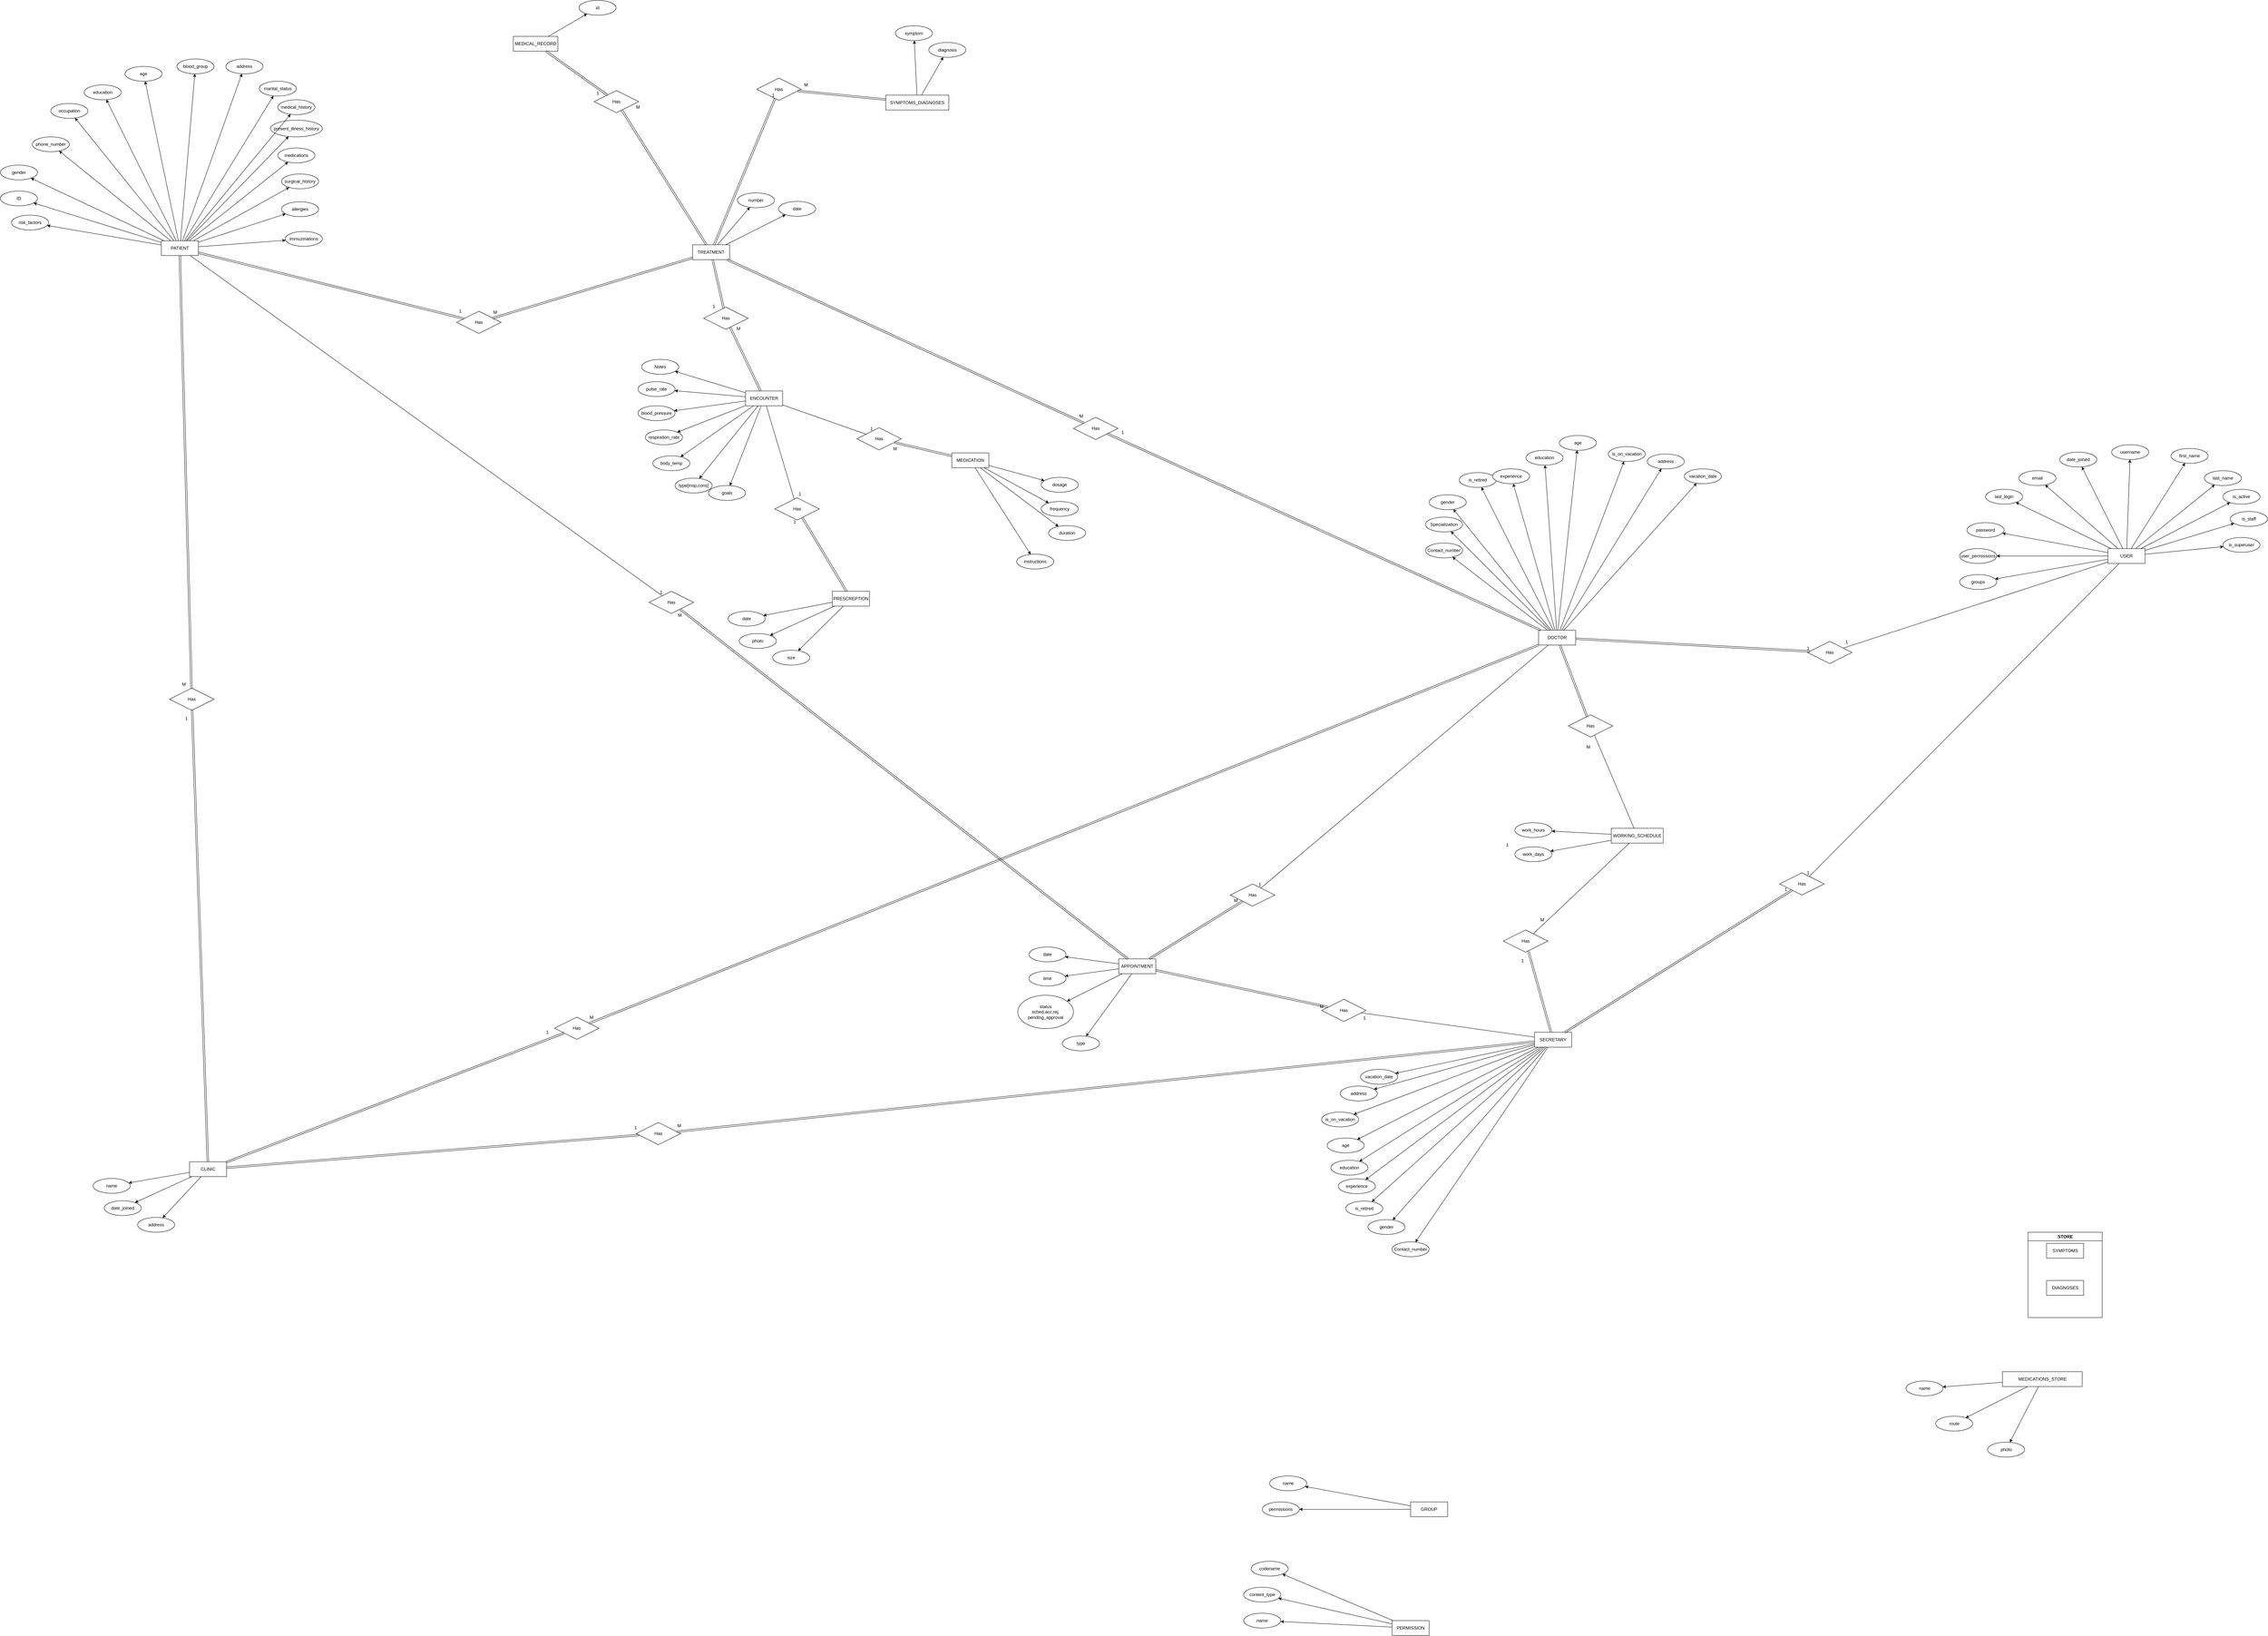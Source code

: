 <mxfile version="23.0.2" type="device">
  <diagram name="ER-model" id="c9Lj_rux2Gw0Q5Q0UBwv">
    <mxGraphModel dx="10600" dy="4916" grid="0" gridSize="10" guides="1" tooltips="1" connect="1" arrows="1" fold="1" page="0" pageScale="1" pageWidth="850" pageHeight="1100" math="0" shadow="0">
      <root>
        <mxCell id="0" />
        <mxCell id="1" parent="0" />
        <mxCell id="XJz8wHWipi7Oz__hJE9w-5" value="PRESCREPTION" style="whiteSpace=wrap;html=1;align=center;" parent="1" vertex="1">
          <mxGeometry x="-3879" y="-645" width="100" height="40" as="geometry" />
        </mxCell>
        <mxCell id="XJz8wHWipi7Oz__hJE9w-6" value="MEDICAL_RECORD" style="whiteSpace=wrap;html=1;align=center;" parent="1" vertex="1">
          <mxGeometry x="-4739" y="-2141" width="120" height="40" as="geometry" />
        </mxCell>
        <mxCell id="XJz8wHWipi7Oz__hJE9w-8" value="USER" style="whiteSpace=wrap;html=1;align=center;" parent="1" vertex="1">
          <mxGeometry x="-440" y="-760" width="100" height="40" as="geometry" />
        </mxCell>
        <mxCell id="XJz8wHWipi7Oz__hJE9w-9" value="username" style="ellipse;whiteSpace=wrap;html=1;align=center;" parent="1" vertex="1">
          <mxGeometry x="-430" y="-1040" width="100" height="40" as="geometry" />
        </mxCell>
        <mxCell id="XJz8wHWipi7Oz__hJE9w-10" value="first_name" style="ellipse;whiteSpace=wrap;html=1;align=center;" parent="1" vertex="1">
          <mxGeometry x="-270" y="-1030" width="100" height="40" as="geometry" />
        </mxCell>
        <mxCell id="XJz8wHWipi7Oz__hJE9w-11" value="last_name" style="ellipse;whiteSpace=wrap;html=1;align=center;" parent="1" vertex="1">
          <mxGeometry x="-180" y="-970" width="100" height="40" as="geometry" />
        </mxCell>
        <mxCell id="XJz8wHWipi7Oz__hJE9w-12" value="is_active" style="ellipse;whiteSpace=wrap;html=1;align=center;" parent="1" vertex="1">
          <mxGeometry x="-130" y="-920" width="100" height="40" as="geometry" />
        </mxCell>
        <mxCell id="XJz8wHWipi7Oz__hJE9w-13" value="is_staff" style="ellipse;whiteSpace=wrap;html=1;align=center;" parent="1" vertex="1">
          <mxGeometry x="-110" y="-860" width="100" height="40" as="geometry" />
        </mxCell>
        <mxCell id="XJz8wHWipi7Oz__hJE9w-14" value="is_superuser" style="ellipse;whiteSpace=wrap;html=1;align=center;" parent="1" vertex="1">
          <mxGeometry x="-130" y="-790" width="100" height="40" as="geometry" />
        </mxCell>
        <mxCell id="XJz8wHWipi7Oz__hJE9w-15" value="email" style="ellipse;whiteSpace=wrap;html=1;align=center;" parent="1" vertex="1">
          <mxGeometry x="-680" y="-970" width="100" height="40" as="geometry" />
        </mxCell>
        <mxCell id="XJz8wHWipi7Oz__hJE9w-16" value="password" style="ellipse;whiteSpace=wrap;html=1;align=center;" parent="1" vertex="1">
          <mxGeometry x="-820" y="-830" width="100" height="40" as="geometry" />
        </mxCell>
        <mxCell id="XJz8wHWipi7Oz__hJE9w-17" value="user_permissions" style="ellipse;whiteSpace=wrap;html=1;align=center;" parent="1" vertex="1">
          <mxGeometry x="-840" y="-760" width="100" height="40" as="geometry" />
        </mxCell>
        <mxCell id="XJz8wHWipi7Oz__hJE9w-18" value="groups" style="ellipse;whiteSpace=wrap;html=1;align=center;" parent="1" vertex="1">
          <mxGeometry x="-840" y="-690" width="100" height="40" as="geometry" />
        </mxCell>
        <mxCell id="XJz8wHWipi7Oz__hJE9w-19" value="last_login" style="ellipse;whiteSpace=wrap;html=1;align=center;" parent="1" vertex="1">
          <mxGeometry x="-770" y="-920" width="100" height="40" as="geometry" />
        </mxCell>
        <mxCell id="XJz8wHWipi7Oz__hJE9w-20" value="date_joined" style="ellipse;whiteSpace=wrap;html=1;align=center;" parent="1" vertex="1">
          <mxGeometry x="-570" y="-1020" width="100" height="40" as="geometry" />
        </mxCell>
        <mxCell id="XJz8wHWipi7Oz__hJE9w-22" value="PERMISSION" style="whiteSpace=wrap;html=1;align=center;" parent="1" vertex="1">
          <mxGeometry x="-2370" y="2130" width="100" height="40" as="geometry" />
        </mxCell>
        <mxCell id="XJz8wHWipi7Oz__hJE9w-23" value="" style="endArrow=classic;html=1;rounded=0;" parent="1" source="XJz8wHWipi7Oz__hJE9w-8" target="XJz8wHWipi7Oz__hJE9w-18" edge="1">
          <mxGeometry width="50" height="50" relative="1" as="geometry">
            <mxPoint x="-440" y="-750" as="sourcePoint" />
            <mxPoint x="-390" y="-800" as="targetPoint" />
          </mxGeometry>
        </mxCell>
        <mxCell id="XJz8wHWipi7Oz__hJE9w-24" value="" style="endArrow=classic;html=1;rounded=0;" parent="1" source="XJz8wHWipi7Oz__hJE9w-8" target="XJz8wHWipi7Oz__hJE9w-17" edge="1">
          <mxGeometry width="50" height="50" relative="1" as="geometry">
            <mxPoint x="-430" y="-721" as="sourcePoint" />
            <mxPoint x="-734" y="-668" as="targetPoint" />
          </mxGeometry>
        </mxCell>
        <mxCell id="XJz8wHWipi7Oz__hJE9w-25" value="" style="endArrow=classic;html=1;rounded=0;" parent="1" source="XJz8wHWipi7Oz__hJE9w-8" target="XJz8wHWipi7Oz__hJE9w-9" edge="1">
          <mxGeometry width="50" height="50" relative="1" as="geometry">
            <mxPoint x="-430" y="-721" as="sourcePoint" />
            <mxPoint x="-734" y="-668" as="targetPoint" />
          </mxGeometry>
        </mxCell>
        <mxCell id="XJz8wHWipi7Oz__hJE9w-26" value="" style="endArrow=classic;html=1;rounded=0;" parent="1" source="XJz8wHWipi7Oz__hJE9w-8" target="XJz8wHWipi7Oz__hJE9w-20" edge="1">
          <mxGeometry width="50" height="50" relative="1" as="geometry">
            <mxPoint x="-420" y="-711" as="sourcePoint" />
            <mxPoint x="-724" y="-658" as="targetPoint" />
          </mxGeometry>
        </mxCell>
        <mxCell id="XJz8wHWipi7Oz__hJE9w-27" value="" style="endArrow=classic;html=1;rounded=0;" parent="1" source="XJz8wHWipi7Oz__hJE9w-8" target="XJz8wHWipi7Oz__hJE9w-15" edge="1">
          <mxGeometry width="50" height="50" relative="1" as="geometry">
            <mxPoint x="-410" y="-701" as="sourcePoint" />
            <mxPoint x="-714" y="-648" as="targetPoint" />
          </mxGeometry>
        </mxCell>
        <mxCell id="XJz8wHWipi7Oz__hJE9w-28" value="" style="endArrow=classic;html=1;rounded=0;" parent="1" source="XJz8wHWipi7Oz__hJE9w-8" target="XJz8wHWipi7Oz__hJE9w-19" edge="1">
          <mxGeometry width="50" height="50" relative="1" as="geometry">
            <mxPoint x="-400" y="-691" as="sourcePoint" />
            <mxPoint x="-704" y="-638" as="targetPoint" />
          </mxGeometry>
        </mxCell>
        <mxCell id="XJz8wHWipi7Oz__hJE9w-29" value="" style="endArrow=classic;html=1;rounded=0;" parent="1" source="XJz8wHWipi7Oz__hJE9w-8" target="XJz8wHWipi7Oz__hJE9w-16" edge="1">
          <mxGeometry width="50" height="50" relative="1" as="geometry">
            <mxPoint x="-390" y="-681" as="sourcePoint" />
            <mxPoint x="-694" y="-628" as="targetPoint" />
          </mxGeometry>
        </mxCell>
        <mxCell id="XJz8wHWipi7Oz__hJE9w-30" value="" style="endArrow=classic;html=1;rounded=0;" parent="1" source="XJz8wHWipi7Oz__hJE9w-8" target="XJz8wHWipi7Oz__hJE9w-14" edge="1">
          <mxGeometry width="50" height="50" relative="1" as="geometry">
            <mxPoint x="-379" y="-750" as="sourcePoint" />
            <mxPoint x="-371" y="-990" as="targetPoint" />
          </mxGeometry>
        </mxCell>
        <mxCell id="XJz8wHWipi7Oz__hJE9w-31" value="" style="endArrow=classic;html=1;rounded=0;" parent="1" source="XJz8wHWipi7Oz__hJE9w-8" target="XJz8wHWipi7Oz__hJE9w-13" edge="1">
          <mxGeometry width="50" height="50" relative="1" as="geometry">
            <mxPoint x="-380" y="-750" as="sourcePoint" />
            <mxPoint x="-361" y="-980" as="targetPoint" />
          </mxGeometry>
        </mxCell>
        <mxCell id="XJz8wHWipi7Oz__hJE9w-32" value="" style="endArrow=classic;html=1;rounded=0;" parent="1" source="XJz8wHWipi7Oz__hJE9w-8" target="XJz8wHWipi7Oz__hJE9w-12" edge="1">
          <mxGeometry width="50" height="50" relative="1" as="geometry">
            <mxPoint x="-359" y="-730" as="sourcePoint" />
            <mxPoint x="-351" y="-970" as="targetPoint" />
          </mxGeometry>
        </mxCell>
        <mxCell id="XJz8wHWipi7Oz__hJE9w-33" value="" style="endArrow=classic;html=1;rounded=0;" parent="1" source="XJz8wHWipi7Oz__hJE9w-8" target="XJz8wHWipi7Oz__hJE9w-11" edge="1">
          <mxGeometry width="50" height="50" relative="1" as="geometry">
            <mxPoint x="-349" y="-720" as="sourcePoint" />
            <mxPoint x="-341" y="-960" as="targetPoint" />
          </mxGeometry>
        </mxCell>
        <mxCell id="XJz8wHWipi7Oz__hJE9w-34" value="" style="endArrow=classic;html=1;rounded=0;" parent="1" source="XJz8wHWipi7Oz__hJE9w-8" target="XJz8wHWipi7Oz__hJE9w-10" edge="1">
          <mxGeometry width="50" height="50" relative="1" as="geometry">
            <mxPoint x="-339" y="-710" as="sourcePoint" />
            <mxPoint x="-331" y="-950" as="targetPoint" />
          </mxGeometry>
        </mxCell>
        <mxCell id="XJz8wHWipi7Oz__hJE9w-36" value="" style="endArrow=classic;html=1;rounded=0;" parent="1" source="XJz8wHWipi7Oz__hJE9w-41" target="XJz8wHWipi7Oz__hJE9w-38" edge="1">
          <mxGeometry width="50" height="50" relative="1" as="geometry">
            <mxPoint x="-2310" y="1849" as="sourcePoint" />
            <mxPoint x="-2614" y="1902" as="targetPoint" />
          </mxGeometry>
        </mxCell>
        <mxCell id="XJz8wHWipi7Oz__hJE9w-37" value="" style="endArrow=classic;html=1;rounded=0;" parent="1" source="XJz8wHWipi7Oz__hJE9w-41" target="XJz8wHWipi7Oz__hJE9w-39" edge="1">
          <mxGeometry width="50" height="50" relative="1" as="geometry">
            <mxPoint x="-2270" y="1889" as="sourcePoint" />
            <mxPoint x="-2574" y="1942" as="targetPoint" />
          </mxGeometry>
        </mxCell>
        <mxCell id="XJz8wHWipi7Oz__hJE9w-38" value="permissions" style="ellipse;whiteSpace=wrap;html=1;align=center;" parent="1" vertex="1">
          <mxGeometry x="-2720" y="1810" width="100" height="40" as="geometry" />
        </mxCell>
        <mxCell id="XJz8wHWipi7Oz__hJE9w-39" value="name" style="ellipse;whiteSpace=wrap;html=1;align=center;" parent="1" vertex="1">
          <mxGeometry x="-2700" y="1740" width="100" height="40" as="geometry" />
        </mxCell>
        <mxCell id="XJz8wHWipi7Oz__hJE9w-41" value="GROUP" style="whiteSpace=wrap;html=1;align=center;" parent="1" vertex="1">
          <mxGeometry x="-2320" y="1810" width="100" height="40" as="geometry" />
        </mxCell>
        <mxCell id="XJz8wHWipi7Oz__hJE9w-42" value="codename" style="ellipse;whiteSpace=wrap;html=1;align=center;" parent="1" vertex="1">
          <mxGeometry x="-2750" y="1970" width="100" height="40" as="geometry" />
        </mxCell>
        <mxCell id="XJz8wHWipi7Oz__hJE9w-43" value="content_type" style="ellipse;whiteSpace=wrap;html=1;align=center;" parent="1" vertex="1">
          <mxGeometry x="-2770" y="2040" width="100" height="40" as="geometry" />
        </mxCell>
        <mxCell id="XJz8wHWipi7Oz__hJE9w-44" value="name" style="ellipse;whiteSpace=wrap;html=1;align=center;" parent="1" vertex="1">
          <mxGeometry x="-2770" y="2110" width="100" height="40" as="geometry" />
        </mxCell>
        <mxCell id="XJz8wHWipi7Oz__hJE9w-45" value="" style="endArrow=classic;html=1;rounded=0;" parent="1" source="XJz8wHWipi7Oz__hJE9w-22" target="XJz8wHWipi7Oz__hJE9w-42" edge="1">
          <mxGeometry width="50" height="50" relative="1" as="geometry">
            <mxPoint x="-2370" y="2051" as="sourcePoint" />
            <mxPoint x="-2624" y="2172" as="targetPoint" />
          </mxGeometry>
        </mxCell>
        <mxCell id="XJz8wHWipi7Oz__hJE9w-46" value="" style="endArrow=classic;html=1;rounded=0;" parent="1" source="XJz8wHWipi7Oz__hJE9w-22" target="XJz8wHWipi7Oz__hJE9w-43" edge="1">
          <mxGeometry width="50" height="50" relative="1" as="geometry">
            <mxPoint x="-2370" y="2060" as="sourcePoint" />
            <mxPoint x="-2664" y="2132" as="targetPoint" />
          </mxGeometry>
        </mxCell>
        <mxCell id="XJz8wHWipi7Oz__hJE9w-47" value="" style="endArrow=classic;html=1;rounded=0;" parent="1" source="XJz8wHWipi7Oz__hJE9w-22" target="XJz8wHWipi7Oz__hJE9w-44" edge="1">
          <mxGeometry width="50" height="50" relative="1" as="geometry">
            <mxPoint x="-2370" y="2069" as="sourcePoint" />
            <mxPoint x="-2320" y="2000" as="targetPoint" />
          </mxGeometry>
        </mxCell>
        <mxCell id="VKWNDp3rrL-xCuAL2dxG-1" value="DOCTOR" style="whiteSpace=wrap;html=1;align=center;" parent="1" vertex="1">
          <mxGeometry x="-1975" y="-540" width="100" height="40" as="geometry" />
        </mxCell>
        <mxCell id="VKWNDp3rrL-xCuAL2dxG-2" value="Specialization" style="ellipse;whiteSpace=wrap;html=1;align=center;" parent="1" vertex="1">
          <mxGeometry x="-2280" y="-845" width="100" height="40" as="geometry" />
        </mxCell>
        <mxCell id="VKWNDp3rrL-xCuAL2dxG-3" value="Contact_number" style="ellipse;whiteSpace=wrap;html=1;align=center;" parent="1" vertex="1">
          <mxGeometry x="-2280" y="-775" width="100" height="40" as="geometry" />
        </mxCell>
        <mxCell id="VKWNDp3rrL-xCuAL2dxG-4" value="" style="endArrow=classic;html=1;rounded=0;" parent="1" source="VKWNDp3rrL-xCuAL2dxG-1" target="VKWNDp3rrL-xCuAL2dxG-3" edge="1">
          <mxGeometry width="50" height="50" relative="1" as="geometry">
            <mxPoint x="-1975" y="-530" as="sourcePoint" />
            <mxPoint x="-1925" y="-580" as="targetPoint" />
          </mxGeometry>
        </mxCell>
        <mxCell id="VKWNDp3rrL-xCuAL2dxG-5" value="" style="endArrow=classic;html=1;rounded=0;" parent="1" source="VKWNDp3rrL-xCuAL2dxG-1" target="VKWNDp3rrL-xCuAL2dxG-2" edge="1">
          <mxGeometry width="50" height="50" relative="1" as="geometry">
            <mxPoint x="-1965" y="-501" as="sourcePoint" />
            <mxPoint x="-2269" y="-448" as="targetPoint" />
          </mxGeometry>
        </mxCell>
        <mxCell id="VKWNDp3rrL-xCuAL2dxG-6" value="PATIENT" style="whiteSpace=wrap;html=1;align=center;" parent="1" vertex="1">
          <mxGeometry x="-5688" y="-1590" width="100" height="40" as="geometry" />
        </mxCell>
        <mxCell id="VKWNDp3rrL-xCuAL2dxG-7" value="blood_group" style="ellipse;whiteSpace=wrap;html=1;align=center;" parent="1" vertex="1">
          <mxGeometry x="-5646" y="-2080" width="100" height="40" as="geometry" />
        </mxCell>
        <mxCell id="VKWNDp3rrL-xCuAL2dxG-8" value="address" style="ellipse;whiteSpace=wrap;html=1;align=center;" parent="1" vertex="1">
          <mxGeometry x="-5514" y="-2080" width="100" height="40" as="geometry" />
        </mxCell>
        <mxCell id="VKWNDp3rrL-xCuAL2dxG-9" value="marital_status" style="ellipse;whiteSpace=wrap;html=1;align=center;" parent="1" vertex="1">
          <mxGeometry x="-5424" y="-2020" width="100" height="40" as="geometry" />
        </mxCell>
        <mxCell id="VKWNDp3rrL-xCuAL2dxG-10" value="medical_history" style="ellipse;whiteSpace=wrap;html=1;align=center;" parent="1" vertex="1">
          <mxGeometry x="-5374" y="-1970" width="100" height="40" as="geometry" />
        </mxCell>
        <mxCell id="VKWNDp3rrL-xCuAL2dxG-11" value="present_illness_history" style="ellipse;whiteSpace=wrap;html=1;align=center;" parent="1" vertex="1">
          <mxGeometry x="-5394" y="-1915" width="140" height="45" as="geometry" />
        </mxCell>
        <mxCell id="VKWNDp3rrL-xCuAL2dxG-12" value="medications" style="ellipse;whiteSpace=wrap;html=1;align=center;" parent="1" vertex="1">
          <mxGeometry x="-5374" y="-1840" width="100" height="40" as="geometry" />
        </mxCell>
        <mxCell id="VKWNDp3rrL-xCuAL2dxG-13" value="education" style="ellipse;whiteSpace=wrap;html=1;align=center;" parent="1" vertex="1">
          <mxGeometry x="-5896" y="-2010" width="100" height="40" as="geometry" />
        </mxCell>
        <mxCell id="VKWNDp3rrL-xCuAL2dxG-14" value="phone_number" style="ellipse;whiteSpace=wrap;html=1;align=center;" parent="1" vertex="1">
          <mxGeometry x="-6036" y="-1870" width="100" height="40" as="geometry" />
        </mxCell>
        <mxCell id="VKWNDp3rrL-xCuAL2dxG-15" value="gender" style="ellipse;whiteSpace=wrap;html=1;align=center;" parent="1" vertex="1">
          <mxGeometry x="-6122" y="-1794" width="100" height="40" as="geometry" />
        </mxCell>
        <mxCell id="VKWNDp3rrL-xCuAL2dxG-16" value="ID" style="ellipse;whiteSpace=wrap;html=1;align=center;" parent="1" vertex="1">
          <mxGeometry x="-6122" y="-1724" width="100" height="40" as="geometry" />
        </mxCell>
        <mxCell id="VKWNDp3rrL-xCuAL2dxG-17" value="occupation" style="ellipse;whiteSpace=wrap;html=1;align=center;" parent="1" vertex="1">
          <mxGeometry x="-5986" y="-1960" width="100" height="40" as="geometry" />
        </mxCell>
        <mxCell id="VKWNDp3rrL-xCuAL2dxG-18" value="age" style="ellipse;whiteSpace=wrap;html=1;align=center;" parent="1" vertex="1">
          <mxGeometry x="-5786" y="-2060" width="100" height="40" as="geometry" />
        </mxCell>
        <mxCell id="VKWNDp3rrL-xCuAL2dxG-19" value="" style="endArrow=classic;html=1;rounded=0;" parent="1" source="VKWNDp3rrL-xCuAL2dxG-6" target="VKWNDp3rrL-xCuAL2dxG-16" edge="1">
          <mxGeometry width="50" height="50" relative="1" as="geometry">
            <mxPoint x="-5688" y="-1580" as="sourcePoint" />
            <mxPoint x="-5638" y="-1630" as="targetPoint" />
          </mxGeometry>
        </mxCell>
        <mxCell id="VKWNDp3rrL-xCuAL2dxG-20" value="" style="endArrow=classic;html=1;rounded=0;" parent="1" source="VKWNDp3rrL-xCuAL2dxG-6" target="VKWNDp3rrL-xCuAL2dxG-15" edge="1">
          <mxGeometry width="50" height="50" relative="1" as="geometry">
            <mxPoint x="-5678" y="-1551" as="sourcePoint" />
            <mxPoint x="-5982" y="-1498" as="targetPoint" />
          </mxGeometry>
        </mxCell>
        <mxCell id="VKWNDp3rrL-xCuAL2dxG-21" value="" style="endArrow=classic;html=1;rounded=0;" parent="1" source="VKWNDp3rrL-xCuAL2dxG-6" target="VKWNDp3rrL-xCuAL2dxG-7" edge="1">
          <mxGeometry width="50" height="50" relative="1" as="geometry">
            <mxPoint x="-5678" y="-1551" as="sourcePoint" />
            <mxPoint x="-5982" y="-1498" as="targetPoint" />
          </mxGeometry>
        </mxCell>
        <mxCell id="VKWNDp3rrL-xCuAL2dxG-22" value="" style="endArrow=classic;html=1;rounded=0;" parent="1" source="VKWNDp3rrL-xCuAL2dxG-6" target="VKWNDp3rrL-xCuAL2dxG-18" edge="1">
          <mxGeometry width="50" height="50" relative="1" as="geometry">
            <mxPoint x="-5668" y="-1541" as="sourcePoint" />
            <mxPoint x="-5972" y="-1488" as="targetPoint" />
          </mxGeometry>
        </mxCell>
        <mxCell id="VKWNDp3rrL-xCuAL2dxG-23" value="" style="endArrow=classic;html=1;rounded=0;" parent="1" source="VKWNDp3rrL-xCuAL2dxG-6" target="VKWNDp3rrL-xCuAL2dxG-13" edge="1">
          <mxGeometry width="50" height="50" relative="1" as="geometry">
            <mxPoint x="-5658" y="-1531" as="sourcePoint" />
            <mxPoint x="-5962" y="-1478" as="targetPoint" />
          </mxGeometry>
        </mxCell>
        <mxCell id="VKWNDp3rrL-xCuAL2dxG-24" value="" style="endArrow=classic;html=1;rounded=0;" parent="1" source="VKWNDp3rrL-xCuAL2dxG-6" target="VKWNDp3rrL-xCuAL2dxG-17" edge="1">
          <mxGeometry width="50" height="50" relative="1" as="geometry">
            <mxPoint x="-5648" y="-1521" as="sourcePoint" />
            <mxPoint x="-5952" y="-1468" as="targetPoint" />
          </mxGeometry>
        </mxCell>
        <mxCell id="VKWNDp3rrL-xCuAL2dxG-25" value="" style="endArrow=classic;html=1;rounded=0;" parent="1" source="VKWNDp3rrL-xCuAL2dxG-6" target="VKWNDp3rrL-xCuAL2dxG-14" edge="1">
          <mxGeometry width="50" height="50" relative="1" as="geometry">
            <mxPoint x="-5638" y="-1511" as="sourcePoint" />
            <mxPoint x="-5942" y="-1458" as="targetPoint" />
          </mxGeometry>
        </mxCell>
        <mxCell id="VKWNDp3rrL-xCuAL2dxG-26" value="" style="endArrow=classic;html=1;rounded=0;" parent="1" source="VKWNDp3rrL-xCuAL2dxG-6" target="VKWNDp3rrL-xCuAL2dxG-12" edge="1">
          <mxGeometry width="50" height="50" relative="1" as="geometry">
            <mxPoint x="-5627" y="-1580" as="sourcePoint" />
            <mxPoint x="-5619" y="-1820" as="targetPoint" />
          </mxGeometry>
        </mxCell>
        <mxCell id="VKWNDp3rrL-xCuAL2dxG-27" value="" style="endArrow=classic;html=1;rounded=0;" parent="1" source="VKWNDp3rrL-xCuAL2dxG-6" target="VKWNDp3rrL-xCuAL2dxG-11" edge="1">
          <mxGeometry width="50" height="50" relative="1" as="geometry">
            <mxPoint x="-5628" y="-1580" as="sourcePoint" />
            <mxPoint x="-5609" y="-1810" as="targetPoint" />
          </mxGeometry>
        </mxCell>
        <mxCell id="VKWNDp3rrL-xCuAL2dxG-28" value="" style="endArrow=classic;html=1;rounded=0;" parent="1" source="VKWNDp3rrL-xCuAL2dxG-6" target="VKWNDp3rrL-xCuAL2dxG-10" edge="1">
          <mxGeometry width="50" height="50" relative="1" as="geometry">
            <mxPoint x="-5607" y="-1560" as="sourcePoint" />
            <mxPoint x="-5599" y="-1800" as="targetPoint" />
          </mxGeometry>
        </mxCell>
        <mxCell id="VKWNDp3rrL-xCuAL2dxG-29" value="" style="endArrow=classic;html=1;rounded=0;" parent="1" source="VKWNDp3rrL-xCuAL2dxG-6" target="VKWNDp3rrL-xCuAL2dxG-9" edge="1">
          <mxGeometry width="50" height="50" relative="1" as="geometry">
            <mxPoint x="-5597" y="-1550" as="sourcePoint" />
            <mxPoint x="-5589" y="-1790" as="targetPoint" />
          </mxGeometry>
        </mxCell>
        <mxCell id="VKWNDp3rrL-xCuAL2dxG-30" value="" style="endArrow=classic;html=1;rounded=0;" parent="1" source="VKWNDp3rrL-xCuAL2dxG-6" target="VKWNDp3rrL-xCuAL2dxG-8" edge="1">
          <mxGeometry width="50" height="50" relative="1" as="geometry">
            <mxPoint x="-5587" y="-1540" as="sourcePoint" />
            <mxPoint x="-5579" y="-1780" as="targetPoint" />
          </mxGeometry>
        </mxCell>
        <mxCell id="VKWNDp3rrL-xCuAL2dxG-31" value="surgical_history" style="ellipse;whiteSpace=wrap;html=1;align=center;" parent="1" vertex="1">
          <mxGeometry x="-5364" y="-1770" width="100" height="40" as="geometry" />
        </mxCell>
        <mxCell id="VKWNDp3rrL-xCuAL2dxG-32" value="pulse_rate" style="ellipse;whiteSpace=wrap;html=1;align=center;" parent="1" vertex="1">
          <mxGeometry x="-4403" y="-1210" width="100" height="40" as="geometry" />
        </mxCell>
        <mxCell id="VKWNDp3rrL-xCuAL2dxG-33" value="respiration_rate" style="ellipse;whiteSpace=wrap;html=1;align=center;" parent="1" vertex="1">
          <mxGeometry x="-4383" y="-1080" width="100" height="40" as="geometry" />
        </mxCell>
        <mxCell id="VKWNDp3rrL-xCuAL2dxG-34" value="allergies" style="ellipse;whiteSpace=wrap;html=1;align=center;" parent="1" vertex="1">
          <mxGeometry x="-5364" y="-1695" width="100" height="40" as="geometry" />
        </mxCell>
        <mxCell id="VKWNDp3rrL-xCuAL2dxG-35" value="immuzinations" style="ellipse;whiteSpace=wrap;html=1;align=center;" parent="1" vertex="1">
          <mxGeometry x="-5354" y="-1615" width="100" height="40" as="geometry" />
        </mxCell>
        <mxCell id="VKWNDp3rrL-xCuAL2dxG-36" value="blood_pressure" style="ellipse;whiteSpace=wrap;html=1;align=center;" parent="1" vertex="1">
          <mxGeometry x="-4403" y="-1145" width="100" height="40" as="geometry" />
        </mxCell>
        <mxCell id="VKWNDp3rrL-xCuAL2dxG-37" value="body_temp" style="ellipse;whiteSpace=wrap;html=1;align=center;" parent="1" vertex="1">
          <mxGeometry x="-4363" y="-1010" width="100" height="40" as="geometry" />
        </mxCell>
        <mxCell id="VKWNDp3rrL-xCuAL2dxG-38" value="" style="endArrow=classic;html=1;rounded=0;" parent="1" source="VKWNDp3rrL-xCuAL2dxG-6" target="VKWNDp3rrL-xCuAL2dxG-35" edge="1">
          <mxGeometry width="50" height="50" relative="1" as="geometry">
            <mxPoint x="-5648" y="-1211" as="sourcePoint" />
            <mxPoint x="-5598" y="-1280" as="targetPoint" />
          </mxGeometry>
        </mxCell>
        <mxCell id="VKWNDp3rrL-xCuAL2dxG-39" value="" style="endArrow=classic;html=1;rounded=0;" parent="1" source="VKWNDp3rrL-xCuAL2dxG-6" target="VKWNDp3rrL-xCuAL2dxG-34" edge="1">
          <mxGeometry width="50" height="50" relative="1" as="geometry">
            <mxPoint x="-5648" y="-1220" as="sourcePoint" />
            <mxPoint x="-5942" y="-1148" as="targetPoint" />
          </mxGeometry>
        </mxCell>
        <mxCell id="VKWNDp3rrL-xCuAL2dxG-40" value="" style="endArrow=classic;html=1;rounded=0;" parent="1" source="VKWNDp3rrL-xCuAL2dxG-6" target="VKWNDp3rrL-xCuAL2dxG-31" edge="1">
          <mxGeometry width="50" height="50" relative="1" as="geometry">
            <mxPoint x="-5597" y="-1240" as="sourcePoint" />
            <mxPoint x="-5942" y="-1148" as="targetPoint" />
          </mxGeometry>
        </mxCell>
        <mxCell id="VKWNDp3rrL-xCuAL2dxG-41" value="" style="endArrow=classic;html=1;rounded=0;" parent="1" source="3XnuhgfGBLwq4sip3Mue-19" target="VKWNDp3rrL-xCuAL2dxG-37" edge="1">
          <mxGeometry width="50" height="50" relative="1" as="geometry">
            <mxPoint x="-4403" y="-1070" as="sourcePoint" />
            <mxPoint x="-5207" y="-813" as="targetPoint" />
          </mxGeometry>
        </mxCell>
        <mxCell id="VKWNDp3rrL-xCuAL2dxG-42" value="" style="endArrow=classic;html=1;rounded=0;" parent="1" source="3XnuhgfGBLwq4sip3Mue-19" target="VKWNDp3rrL-xCuAL2dxG-32" edge="1">
          <mxGeometry width="50" height="50" relative="1" as="geometry">
            <mxPoint x="-4433" y="-1020" as="sourcePoint" />
            <mxPoint x="-5197" y="-803" as="targetPoint" />
          </mxGeometry>
        </mxCell>
        <mxCell id="VKWNDp3rrL-xCuAL2dxG-43" value="" style="endArrow=classic;html=1;rounded=0;" parent="1" source="3XnuhgfGBLwq4sip3Mue-19" target="VKWNDp3rrL-xCuAL2dxG-36" edge="1">
          <mxGeometry width="50" height="50" relative="1" as="geometry">
            <mxPoint x="-4483" y="-960" as="sourcePoint" />
            <mxPoint x="-5187" y="-793" as="targetPoint" />
          </mxGeometry>
        </mxCell>
        <mxCell id="VKWNDp3rrL-xCuAL2dxG-44" value="" style="endArrow=classic;html=1;rounded=0;" parent="1" source="3XnuhgfGBLwq4sip3Mue-19" target="VKWNDp3rrL-xCuAL2dxG-33" edge="1">
          <mxGeometry width="50" height="50" relative="1" as="geometry">
            <mxPoint x="-4493" y="-940" as="sourcePoint" />
            <mxPoint x="-5177" y="-783" as="targetPoint" />
          </mxGeometry>
        </mxCell>
        <mxCell id="VKWNDp3rrL-xCuAL2dxG-45" value="" style="endArrow=classic;html=1;rounded=0;" parent="1" source="VKWNDp3rrL-xCuAL2dxG-6" target="VKWNDp3rrL-xCuAL2dxG-46" edge="1">
          <mxGeometry width="50" height="50" relative="1" as="geometry">
            <mxPoint x="-5806" y="-1555" as="sourcePoint" />
            <mxPoint x="-5768" y="-1285" as="targetPoint" />
          </mxGeometry>
        </mxCell>
        <mxCell id="VKWNDp3rrL-xCuAL2dxG-46" value="risk_factors" style="ellipse;whiteSpace=wrap;html=1;align=center;" parent="1" vertex="1">
          <mxGeometry x="-6092" y="-1659" width="100" height="40" as="geometry" />
        </mxCell>
        <mxCell id="3XnuhgfGBLwq4sip3Mue-1" value="is_on_vacation" style="ellipse;whiteSpace=wrap;html=1;align=center;" parent="1" vertex="1">
          <mxGeometry x="-1787" y="-1035" width="100" height="40" as="geometry" />
        </mxCell>
        <mxCell id="3XnuhgfGBLwq4sip3Mue-2" value="education" style="ellipse;whiteSpace=wrap;html=1;align=center;" parent="1" vertex="1">
          <mxGeometry x="-2009" y="-1025" width="100" height="40" as="geometry" />
        </mxCell>
        <mxCell id="3XnuhgfGBLwq4sip3Mue-3" value="is_retired" style="ellipse;whiteSpace=wrap;html=1;align=center;" parent="1" vertex="1">
          <mxGeometry x="-2189" y="-965" width="100" height="40" as="geometry" />
        </mxCell>
        <mxCell id="3XnuhgfGBLwq4sip3Mue-4" value="gender" style="ellipse;whiteSpace=wrap;html=1;align=center;" parent="1" vertex="1">
          <mxGeometry x="-2270" y="-905" width="100" height="40" as="geometry" />
        </mxCell>
        <mxCell id="3XnuhgfGBLwq4sip3Mue-5" value="experience" style="ellipse;whiteSpace=wrap;html=1;align=center;" parent="1" vertex="1">
          <mxGeometry x="-2099" y="-975" width="100" height="40" as="geometry" />
        </mxCell>
        <mxCell id="3XnuhgfGBLwq4sip3Mue-6" value="age" style="ellipse;whiteSpace=wrap;html=1;align=center;" parent="1" vertex="1">
          <mxGeometry x="-1919" y="-1065" width="100" height="40" as="geometry" />
        </mxCell>
        <mxCell id="3XnuhgfGBLwq4sip3Mue-7" value="" style="endArrow=classic;html=1;rounded=0;" parent="1" source="VKWNDp3rrL-xCuAL2dxG-1" target="3XnuhgfGBLwq4sip3Mue-4" edge="1">
          <mxGeometry width="50" height="50" relative="1" as="geometry">
            <mxPoint x="-1965" y="-580" as="sourcePoint" />
            <mxPoint x="-2259" y="-508" as="targetPoint" />
          </mxGeometry>
        </mxCell>
        <mxCell id="3XnuhgfGBLwq4sip3Mue-8" value="" style="endArrow=classic;html=1;rounded=0;" parent="1" source="VKWNDp3rrL-xCuAL2dxG-1" target="3XnuhgfGBLwq4sip3Mue-1" edge="1">
          <mxGeometry width="50" height="50" relative="1" as="geometry">
            <mxPoint x="-1914" y="-600" as="sourcePoint" />
            <mxPoint x="-2259" y="-508" as="targetPoint" />
          </mxGeometry>
        </mxCell>
        <mxCell id="3XnuhgfGBLwq4sip3Mue-9" value="" style="endArrow=classic;html=1;rounded=0;" parent="1" source="VKWNDp3rrL-xCuAL2dxG-1" target="3XnuhgfGBLwq4sip3Mue-6" edge="1">
          <mxGeometry width="50" height="50" relative="1" as="geometry">
            <mxPoint x="-1925" y="-600" as="sourcePoint" />
            <mxPoint x="-2249" y="-498" as="targetPoint" />
          </mxGeometry>
        </mxCell>
        <mxCell id="3XnuhgfGBLwq4sip3Mue-10" value="" style="endArrow=classic;html=1;rounded=0;" parent="1" source="VKWNDp3rrL-xCuAL2dxG-1" target="3XnuhgfGBLwq4sip3Mue-2" edge="1">
          <mxGeometry width="50" height="50" relative="1" as="geometry">
            <mxPoint x="-1938" y="-600" as="sourcePoint" />
            <mxPoint x="-2239" y="-488" as="targetPoint" />
          </mxGeometry>
        </mxCell>
        <mxCell id="3XnuhgfGBLwq4sip3Mue-11" value="" style="endArrow=classic;html=1;rounded=0;" parent="1" source="VKWNDp3rrL-xCuAL2dxG-1" target="3XnuhgfGBLwq4sip3Mue-5" edge="1">
          <mxGeometry width="50" height="50" relative="1" as="geometry">
            <mxPoint x="-1956" y="-600" as="sourcePoint" />
            <mxPoint x="-2229" y="-478" as="targetPoint" />
          </mxGeometry>
        </mxCell>
        <mxCell id="3XnuhgfGBLwq4sip3Mue-12" value="" style="endArrow=classic;html=1;rounded=0;" parent="1" source="VKWNDp3rrL-xCuAL2dxG-1" target="3XnuhgfGBLwq4sip3Mue-3" edge="1">
          <mxGeometry width="50" height="50" relative="1" as="geometry">
            <mxPoint x="-1965" y="-589" as="sourcePoint" />
            <mxPoint x="-2219" y="-468" as="targetPoint" />
          </mxGeometry>
        </mxCell>
        <mxCell id="3XnuhgfGBLwq4sip3Mue-13" value="address" style="ellipse;whiteSpace=wrap;html=1;align=center;" parent="1" vertex="1">
          <mxGeometry x="-1682" y="-1015" width="100" height="40" as="geometry" />
        </mxCell>
        <mxCell id="3XnuhgfGBLwq4sip3Mue-14" value="" style="endArrow=classic;html=1;rounded=0;" parent="1" source="VKWNDp3rrL-xCuAL2dxG-1" target="3XnuhgfGBLwq4sip3Mue-13" edge="1">
          <mxGeometry width="50" height="50" relative="1" as="geometry">
            <mxPoint x="-1902" y="-600" as="sourcePoint" />
            <mxPoint x="-1856" y="-790" as="targetPoint" />
          </mxGeometry>
        </mxCell>
        <mxCell id="3XnuhgfGBLwq4sip3Mue-15" value="vacation_date" style="ellipse;whiteSpace=wrap;html=1;align=center;" parent="1" vertex="1">
          <mxGeometry x="-1582" y="-975" width="100" height="40" as="geometry" />
        </mxCell>
        <mxCell id="3XnuhgfGBLwq4sip3Mue-16" value="" style="endArrow=classic;html=1;rounded=0;" parent="1" source="VKWNDp3rrL-xCuAL2dxG-1" target="3XnuhgfGBLwq4sip3Mue-15" edge="1">
          <mxGeometry width="50" height="50" relative="1" as="geometry">
            <mxPoint x="-1825" y="-530" as="sourcePoint" />
            <mxPoint x="-1761" y="-780" as="targetPoint" />
          </mxGeometry>
        </mxCell>
        <mxCell id="3XnuhgfGBLwq4sip3Mue-18" value="TREATMENT" style="whiteSpace=wrap;html=1;align=center;" parent="1" vertex="1">
          <mxGeometry x="-4256" y="-1579" width="100" height="40" as="geometry" />
        </mxCell>
        <mxCell id="3XnuhgfGBLwq4sip3Mue-19" value="ENCOUNTER" style="whiteSpace=wrap;html=1;align=center;" parent="1" vertex="1">
          <mxGeometry x="-4113" y="-1185" width="100" height="40" as="geometry" />
        </mxCell>
        <mxCell id="3XnuhgfGBLwq4sip3Mue-20" value="" style="endArrow=classic;html=1;rounded=0;" parent="1" source="3XnuhgfGBLwq4sip3Mue-19" target="3XnuhgfGBLwq4sip3Mue-21" edge="1">
          <mxGeometry width="50" height="50" relative="1" as="geometry">
            <mxPoint x="-4082" y="-1135" as="sourcePoint" />
            <mxPoint x="-5197" y="-803" as="targetPoint" />
          </mxGeometry>
        </mxCell>
        <mxCell id="3XnuhgfGBLwq4sip3Mue-21" value="goals" style="ellipse;whiteSpace=wrap;html=1;align=center;" parent="1" vertex="1">
          <mxGeometry x="-4213" y="-930" width="100" height="40" as="geometry" />
        </mxCell>
        <mxCell id="3XnuhgfGBLwq4sip3Mue-22" value="" style="endArrow=classic;html=1;rounded=0;" parent="1" source="3XnuhgfGBLwq4sip3Mue-19" target="3XnuhgfGBLwq4sip3Mue-23" edge="1">
          <mxGeometry width="50" height="50" relative="1" as="geometry">
            <mxPoint x="-3927.5" y="-1105" as="sourcePoint" />
            <mxPoint x="-5042.5" y="-773" as="targetPoint" />
          </mxGeometry>
        </mxCell>
        <mxCell id="3XnuhgfGBLwq4sip3Mue-23" value="type[insp,cons]" style="ellipse;whiteSpace=wrap;html=1;align=center;" parent="1" vertex="1">
          <mxGeometry x="-4303" y="-950" width="100" height="40" as="geometry" />
        </mxCell>
        <mxCell id="3XnuhgfGBLwq4sip3Mue-41" value="STORE" style="swimlane;whiteSpace=wrap;html=1;" parent="1" vertex="1">
          <mxGeometry x="-655.5" y="1083" width="200" height="230" as="geometry" />
        </mxCell>
        <mxCell id="3XnuhgfGBLwq4sip3Mue-40" value="SYMPTOMS" style="whiteSpace=wrap;html=1;align=center;" parent="3XnuhgfGBLwq4sip3Mue-41" vertex="1">
          <mxGeometry x="50" y="30" width="100" height="40" as="geometry" />
        </mxCell>
        <mxCell id="3XnuhgfGBLwq4sip3Mue-39" value="DIAGNOSES" style="whiteSpace=wrap;html=1;align=center;" parent="3XnuhgfGBLwq4sip3Mue-41" vertex="1">
          <mxGeometry x="50" y="130" width="100" height="40" as="geometry" />
        </mxCell>
        <mxCell id="3XnuhgfGBLwq4sip3Mue-42" value="SYMPTOMS_DIAGNOSES" style="whiteSpace=wrap;html=1;align=center;" parent="1" vertex="1">
          <mxGeometry x="-3735" y="-1982.5" width="170" height="40" as="geometry" />
        </mxCell>
        <mxCell id="3XnuhgfGBLwq4sip3Mue-43" value="date" style="ellipse;whiteSpace=wrap;html=1;align=center;" parent="1" vertex="1">
          <mxGeometry x="-3349" y="314" width="100" height="40" as="geometry" />
        </mxCell>
        <mxCell id="3XnuhgfGBLwq4sip3Mue-44" value="status&lt;br&gt;sched,acc,rej,&lt;br&gt;pending_approval" style="ellipse;whiteSpace=wrap;html=1;align=center;" parent="1" vertex="1">
          <mxGeometry x="-3379" y="444" width="150" height="90" as="geometry" />
        </mxCell>
        <mxCell id="3XnuhgfGBLwq4sip3Mue-45" value="time" style="ellipse;whiteSpace=wrap;html=1;align=center;" parent="1" vertex="1">
          <mxGeometry x="-3349" y="379" width="100" height="40" as="geometry" />
        </mxCell>
        <mxCell id="3XnuhgfGBLwq4sip3Mue-46" value="type" style="ellipse;whiteSpace=wrap;html=1;align=center;" parent="1" vertex="1">
          <mxGeometry x="-3259" y="554" width="100" height="40" as="geometry" />
        </mxCell>
        <mxCell id="3XnuhgfGBLwq4sip3Mue-47" value="" style="endArrow=classic;html=1;rounded=0;" parent="1" source="3XnuhgfGBLwq4sip3Mue-51" target="3XnuhgfGBLwq4sip3Mue-46" edge="1">
          <mxGeometry width="50" height="50" relative="1" as="geometry">
            <mxPoint x="-3899" y="612" as="sourcePoint" />
            <mxPoint x="-4703" y="869" as="targetPoint" />
          </mxGeometry>
        </mxCell>
        <mxCell id="3XnuhgfGBLwq4sip3Mue-48" value="" style="endArrow=classic;html=1;rounded=0;" parent="1" source="3XnuhgfGBLwq4sip3Mue-51" target="3XnuhgfGBLwq4sip3Mue-43" edge="1">
          <mxGeometry width="50" height="50" relative="1" as="geometry">
            <mxPoint x="-3929" y="662" as="sourcePoint" />
            <mxPoint x="-4693" y="879" as="targetPoint" />
          </mxGeometry>
        </mxCell>
        <mxCell id="3XnuhgfGBLwq4sip3Mue-49" value="" style="endArrow=classic;html=1;rounded=0;" parent="1" source="3XnuhgfGBLwq4sip3Mue-51" target="3XnuhgfGBLwq4sip3Mue-45" edge="1">
          <mxGeometry width="50" height="50" relative="1" as="geometry">
            <mxPoint x="-3979" y="722" as="sourcePoint" />
            <mxPoint x="-4683" y="889" as="targetPoint" />
          </mxGeometry>
        </mxCell>
        <mxCell id="3XnuhgfGBLwq4sip3Mue-50" value="" style="endArrow=classic;html=1;rounded=0;" parent="1" source="3XnuhgfGBLwq4sip3Mue-51" target="3XnuhgfGBLwq4sip3Mue-44" edge="1">
          <mxGeometry width="50" height="50" relative="1" as="geometry">
            <mxPoint x="-3989" y="742" as="sourcePoint" />
            <mxPoint x="-4673" y="899" as="targetPoint" />
          </mxGeometry>
        </mxCell>
        <mxCell id="3XnuhgfGBLwq4sip3Mue-51" value="APPOINTMENT" style="whiteSpace=wrap;html=1;align=center;" parent="1" vertex="1">
          <mxGeometry x="-3107" y="346" width="100" height="40" as="geometry" />
        </mxCell>
        <mxCell id="zzxlrSQOpVHTD6vEr21p-1" value="SECRETARY" style="whiteSpace=wrap;html=1;align=center;" parent="1" vertex="1">
          <mxGeometry x="-1986" y="544" width="100" height="40" as="geometry" />
        </mxCell>
        <mxCell id="zzxlrSQOpVHTD6vEr21p-3" value="Contact_number" style="ellipse;whiteSpace=wrap;html=1;align=center;" parent="1" vertex="1">
          <mxGeometry x="-2370" y="1109" width="100" height="40" as="geometry" />
        </mxCell>
        <mxCell id="zzxlrSQOpVHTD6vEr21p-4" value="" style="endArrow=classic;html=1;rounded=0;" parent="1" source="zzxlrSQOpVHTD6vEr21p-1" target="zzxlrSQOpVHTD6vEr21p-3" edge="1">
          <mxGeometry width="50" height="50" relative="1" as="geometry">
            <mxPoint x="-2411" y="629" as="sourcePoint" />
            <mxPoint x="-2361" y="579" as="targetPoint" />
          </mxGeometry>
        </mxCell>
        <mxCell id="zzxlrSQOpVHTD6vEr21p-6" value="is_on_vacation" style="ellipse;whiteSpace=wrap;html=1;align=center;" parent="1" vertex="1">
          <mxGeometry x="-2560" y="759" width="100" height="40" as="geometry" />
        </mxCell>
        <mxCell id="zzxlrSQOpVHTD6vEr21p-7" value="education" style="ellipse;whiteSpace=wrap;html=1;align=center;" parent="1" vertex="1">
          <mxGeometry x="-2535" y="889" width="100" height="40" as="geometry" />
        </mxCell>
        <mxCell id="zzxlrSQOpVHTD6vEr21p-8" value="is_retired" style="ellipse;whiteSpace=wrap;html=1;align=center;" parent="1" vertex="1">
          <mxGeometry x="-2495" y="999" width="100" height="40" as="geometry" />
        </mxCell>
        <mxCell id="zzxlrSQOpVHTD6vEr21p-9" value="gender" style="ellipse;whiteSpace=wrap;html=1;align=center;" parent="1" vertex="1">
          <mxGeometry x="-2435" y="1049" width="100" height="40" as="geometry" />
        </mxCell>
        <mxCell id="zzxlrSQOpVHTD6vEr21p-10" value="experience" style="ellipse;whiteSpace=wrap;html=1;align=center;" parent="1" vertex="1">
          <mxGeometry x="-2515" y="939" width="100" height="40" as="geometry" />
        </mxCell>
        <mxCell id="zzxlrSQOpVHTD6vEr21p-11" value="age" style="ellipse;whiteSpace=wrap;html=1;align=center;" parent="1" vertex="1">
          <mxGeometry x="-2545" y="829" width="100" height="40" as="geometry" />
        </mxCell>
        <mxCell id="zzxlrSQOpVHTD6vEr21p-12" value="" style="endArrow=classic;html=1;rounded=0;" parent="1" source="zzxlrSQOpVHTD6vEr21p-1" target="zzxlrSQOpVHTD6vEr21p-9" edge="1">
          <mxGeometry width="50" height="50" relative="1" as="geometry">
            <mxPoint x="-2401" y="579" as="sourcePoint" />
            <mxPoint x="-2695" y="651" as="targetPoint" />
          </mxGeometry>
        </mxCell>
        <mxCell id="zzxlrSQOpVHTD6vEr21p-13" value="" style="endArrow=classic;html=1;rounded=0;" parent="1" source="zzxlrSQOpVHTD6vEr21p-1" target="zzxlrSQOpVHTD6vEr21p-6" edge="1">
          <mxGeometry width="50" height="50" relative="1" as="geometry">
            <mxPoint x="-2350" y="559" as="sourcePoint" />
            <mxPoint x="-2695" y="651" as="targetPoint" />
          </mxGeometry>
        </mxCell>
        <mxCell id="zzxlrSQOpVHTD6vEr21p-14" value="" style="endArrow=classic;html=1;rounded=0;" parent="1" source="zzxlrSQOpVHTD6vEr21p-1" target="zzxlrSQOpVHTD6vEr21p-11" edge="1">
          <mxGeometry width="50" height="50" relative="1" as="geometry">
            <mxPoint x="-2361" y="559" as="sourcePoint" />
            <mxPoint x="-2685" y="661" as="targetPoint" />
          </mxGeometry>
        </mxCell>
        <mxCell id="zzxlrSQOpVHTD6vEr21p-15" value="" style="endArrow=classic;html=1;rounded=0;" parent="1" source="zzxlrSQOpVHTD6vEr21p-1" target="zzxlrSQOpVHTD6vEr21p-7" edge="1">
          <mxGeometry width="50" height="50" relative="1" as="geometry">
            <mxPoint x="-2374" y="559" as="sourcePoint" />
            <mxPoint x="-2675" y="671" as="targetPoint" />
          </mxGeometry>
        </mxCell>
        <mxCell id="zzxlrSQOpVHTD6vEr21p-16" value="" style="endArrow=classic;html=1;rounded=0;" parent="1" source="zzxlrSQOpVHTD6vEr21p-1" target="zzxlrSQOpVHTD6vEr21p-10" edge="1">
          <mxGeometry width="50" height="50" relative="1" as="geometry">
            <mxPoint x="-2392" y="559" as="sourcePoint" />
            <mxPoint x="-2665" y="681" as="targetPoint" />
          </mxGeometry>
        </mxCell>
        <mxCell id="zzxlrSQOpVHTD6vEr21p-17" value="" style="endArrow=classic;html=1;rounded=0;" parent="1" source="zzxlrSQOpVHTD6vEr21p-1" target="zzxlrSQOpVHTD6vEr21p-8" edge="1">
          <mxGeometry width="50" height="50" relative="1" as="geometry">
            <mxPoint x="-2401" y="570" as="sourcePoint" />
            <mxPoint x="-2655" y="691" as="targetPoint" />
          </mxGeometry>
        </mxCell>
        <mxCell id="zzxlrSQOpVHTD6vEr21p-18" value="address" style="ellipse;whiteSpace=wrap;html=1;align=center;" parent="1" vertex="1">
          <mxGeometry x="-2510" y="689" width="100" height="40" as="geometry" />
        </mxCell>
        <mxCell id="zzxlrSQOpVHTD6vEr21p-19" value="" style="endArrow=classic;html=1;rounded=0;" parent="1" source="zzxlrSQOpVHTD6vEr21p-1" target="zzxlrSQOpVHTD6vEr21p-18" edge="1">
          <mxGeometry width="50" height="50" relative="1" as="geometry">
            <mxPoint x="-2338" y="559" as="sourcePoint" />
            <mxPoint x="-2292" y="369" as="targetPoint" />
          </mxGeometry>
        </mxCell>
        <mxCell id="zzxlrSQOpVHTD6vEr21p-20" value="vacation_date" style="ellipse;whiteSpace=wrap;html=1;align=center;" parent="1" vertex="1">
          <mxGeometry x="-2455" y="644" width="100" height="40" as="geometry" />
        </mxCell>
        <mxCell id="zzxlrSQOpVHTD6vEr21p-21" value="" style="endArrow=classic;html=1;rounded=0;" parent="1" source="zzxlrSQOpVHTD6vEr21p-1" target="zzxlrSQOpVHTD6vEr21p-20" edge="1">
          <mxGeometry width="50" height="50" relative="1" as="geometry">
            <mxPoint x="-2261" y="629" as="sourcePoint" />
            <mxPoint x="-2197" y="379" as="targetPoint" />
          </mxGeometry>
        </mxCell>
        <mxCell id="zzxlrSQOpVHTD6vEr21p-22" value="work_hours" style="ellipse;whiteSpace=wrap;html=1;align=center;" parent="1" vertex="1">
          <mxGeometry x="-2039" y="-21" width="100" height="40" as="geometry" />
        </mxCell>
        <mxCell id="zzxlrSQOpVHTD6vEr21p-24" value="work_days" style="ellipse;whiteSpace=wrap;html=1;align=center;" parent="1" vertex="1">
          <mxGeometry x="-2039" y="44" width="100" height="40" as="geometry" />
        </mxCell>
        <mxCell id="zzxlrSQOpVHTD6vEr21p-27" value="" style="endArrow=classic;html=1;rounded=0;" parent="1" source="zzxlrSQOpVHTD6vEr21p-30" target="zzxlrSQOpVHTD6vEr21p-22" edge="1">
          <mxGeometry width="50" height="50" relative="1" as="geometry">
            <mxPoint x="-2099" y="159" as="sourcePoint" />
            <mxPoint x="-2863" y="376" as="targetPoint" />
          </mxGeometry>
        </mxCell>
        <mxCell id="zzxlrSQOpVHTD6vEr21p-28" value="" style="endArrow=classic;html=1;rounded=0;" parent="1" source="zzxlrSQOpVHTD6vEr21p-30" target="zzxlrSQOpVHTD6vEr21p-24" edge="1">
          <mxGeometry width="50" height="50" relative="1" as="geometry">
            <mxPoint x="-2149" y="219" as="sourcePoint" />
            <mxPoint x="-2853" y="386" as="targetPoint" />
          </mxGeometry>
        </mxCell>
        <mxCell id="zzxlrSQOpVHTD6vEr21p-30" value="WORKING_SCHEDULE" style="whiteSpace=wrap;html=1;align=center;" parent="1" vertex="1">
          <mxGeometry x="-1779" y="-6" width="140" height="40" as="geometry" />
        </mxCell>
        <mxCell id="zzxlrSQOpVHTD6vEr21p-31" value="" style="endArrow=classic;html=1;rounded=0;" parent="1" source="3XnuhgfGBLwq4sip3Mue-19" target="zzxlrSQOpVHTD6vEr21p-32" edge="1">
          <mxGeometry width="50" height="50" relative="1" as="geometry">
            <mxPoint x="-4103" y="-1229" as="sourcePoint" />
            <mxPoint x="-5187" y="-863" as="targetPoint" />
          </mxGeometry>
        </mxCell>
        <mxCell id="zzxlrSQOpVHTD6vEr21p-32" value="Notes" style="ellipse;whiteSpace=wrap;html=1;align=center;" parent="1" vertex="1">
          <mxGeometry x="-4393" y="-1270" width="100" height="40" as="geometry" />
        </mxCell>
        <mxCell id="zzxlrSQOpVHTD6vEr21p-33" value="date" style="ellipse;whiteSpace=wrap;html=1;align=center;" parent="1" vertex="1">
          <mxGeometry x="-4160" y="-591" width="100" height="40" as="geometry" />
        </mxCell>
        <mxCell id="zzxlrSQOpVHTD6vEr21p-34" value="size" style="ellipse;whiteSpace=wrap;html=1;align=center;" parent="1" vertex="1">
          <mxGeometry x="-4040" y="-486" width="100" height="40" as="geometry" />
        </mxCell>
        <mxCell id="zzxlrSQOpVHTD6vEr21p-35" value="photo" style="ellipse;whiteSpace=wrap;html=1;align=center;" parent="1" vertex="1">
          <mxGeometry x="-4130" y="-531" width="100" height="40" as="geometry" />
        </mxCell>
        <mxCell id="zzxlrSQOpVHTD6vEr21p-38" value="" style="endArrow=classic;html=1;rounded=0;" parent="1" source="XJz8wHWipi7Oz__hJE9w-5" target="zzxlrSQOpVHTD6vEr21p-33" edge="1">
          <mxGeometry width="50" height="50" relative="1" as="geometry">
            <mxPoint x="-3889" y="-594" as="sourcePoint" />
            <mxPoint x="-4973" y="-228" as="targetPoint" />
          </mxGeometry>
        </mxCell>
        <mxCell id="zzxlrSQOpVHTD6vEr21p-39" value="" style="endArrow=classic;html=1;rounded=0;" parent="1" source="XJz8wHWipi7Oz__hJE9w-5" target="zzxlrSQOpVHTD6vEr21p-35" edge="1">
          <mxGeometry width="50" height="50" relative="1" as="geometry">
            <mxPoint x="-3889" y="-583" as="sourcePoint" />
            <mxPoint x="-4963" y="-218" as="targetPoint" />
          </mxGeometry>
        </mxCell>
        <mxCell id="zzxlrSQOpVHTD6vEr21p-40" value="" style="endArrow=classic;html=1;rounded=0;" parent="1" source="XJz8wHWipi7Oz__hJE9w-5" target="zzxlrSQOpVHTD6vEr21p-34" edge="1">
          <mxGeometry width="50" height="50" relative="1" as="geometry">
            <mxPoint x="-3889" y="-571" as="sourcePoint" />
            <mxPoint x="-4953" y="-208" as="targetPoint" />
          </mxGeometry>
        </mxCell>
        <mxCell id="zzxlrSQOpVHTD6vEr21p-48" value="CLINIC" style="whiteSpace=wrap;html=1;align=center;" parent="1" vertex="1">
          <mxGeometry x="-5612" y="893" width="100" height="40" as="geometry" />
        </mxCell>
        <mxCell id="zzxlrSQOpVHTD6vEr21p-49" value="name" style="ellipse;whiteSpace=wrap;html=1;align=center;" parent="1" vertex="1">
          <mxGeometry x="-5872" y="938" width="100" height="40" as="geometry" />
        </mxCell>
        <mxCell id="zzxlrSQOpVHTD6vEr21p-50" value="address" style="ellipse;whiteSpace=wrap;html=1;align=center;" parent="1" vertex="1">
          <mxGeometry x="-5752" y="1043" width="100" height="40" as="geometry" />
        </mxCell>
        <mxCell id="zzxlrSQOpVHTD6vEr21p-51" value="date_joined" style="ellipse;whiteSpace=wrap;html=1;align=center;" parent="1" vertex="1">
          <mxGeometry x="-5842" y="998" width="100" height="40" as="geometry" />
        </mxCell>
        <mxCell id="zzxlrSQOpVHTD6vEr21p-52" value="" style="endArrow=classic;html=1;rounded=0;" parent="1" source="zzxlrSQOpVHTD6vEr21p-48" target="zzxlrSQOpVHTD6vEr21p-49" edge="1">
          <mxGeometry width="50" height="50" relative="1" as="geometry">
            <mxPoint x="-5622" y="944" as="sourcePoint" />
            <mxPoint x="-6706" y="1310" as="targetPoint" />
          </mxGeometry>
        </mxCell>
        <mxCell id="zzxlrSQOpVHTD6vEr21p-53" value="" style="endArrow=classic;html=1;rounded=0;" parent="1" source="zzxlrSQOpVHTD6vEr21p-48" target="zzxlrSQOpVHTD6vEr21p-51" edge="1">
          <mxGeometry width="50" height="50" relative="1" as="geometry">
            <mxPoint x="-5622" y="955" as="sourcePoint" />
            <mxPoint x="-6696" y="1320" as="targetPoint" />
          </mxGeometry>
        </mxCell>
        <mxCell id="zzxlrSQOpVHTD6vEr21p-54" value="" style="endArrow=classic;html=1;rounded=0;" parent="1" source="zzxlrSQOpVHTD6vEr21p-48" target="zzxlrSQOpVHTD6vEr21p-50" edge="1">
          <mxGeometry width="50" height="50" relative="1" as="geometry">
            <mxPoint x="-5622" y="967" as="sourcePoint" />
            <mxPoint x="-6686" y="1330" as="targetPoint" />
          </mxGeometry>
        </mxCell>
        <mxCell id="zzxlrSQOpVHTD6vEr21p-55" value="dosage" style="ellipse;whiteSpace=wrap;html=1;align=center;" parent="1" vertex="1">
          <mxGeometry x="-3316" y="-952" width="100" height="40" as="geometry" />
        </mxCell>
        <mxCell id="zzxlrSQOpVHTD6vEr21p-56" value="duration" style="ellipse;whiteSpace=wrap;html=1;align=center;" parent="1" vertex="1">
          <mxGeometry x="-3296" y="-822" width="100" height="40" as="geometry" />
        </mxCell>
        <mxCell id="zzxlrSQOpVHTD6vEr21p-57" value="frequency" style="ellipse;whiteSpace=wrap;html=1;align=center;" parent="1" vertex="1">
          <mxGeometry x="-3316" y="-887" width="100" height="40" as="geometry" />
        </mxCell>
        <mxCell id="zzxlrSQOpVHTD6vEr21p-60" value="" style="endArrow=classic;html=1;rounded=0;" parent="1" source="zzxlrSQOpVHTD6vEr21p-63" target="zzxlrSQOpVHTD6vEr21p-55" edge="1">
          <mxGeometry width="50" height="50" relative="1" as="geometry">
            <mxPoint x="-3877" y="-853" as="sourcePoint" />
            <mxPoint x="-4641" y="-636" as="targetPoint" />
          </mxGeometry>
        </mxCell>
        <mxCell id="zzxlrSQOpVHTD6vEr21p-61" value="" style="endArrow=classic;html=1;rounded=0;" parent="1" source="zzxlrSQOpVHTD6vEr21p-63" target="zzxlrSQOpVHTD6vEr21p-57" edge="1">
          <mxGeometry width="50" height="50" relative="1" as="geometry">
            <mxPoint x="-3927" y="-793" as="sourcePoint" />
            <mxPoint x="-4631" y="-626" as="targetPoint" />
          </mxGeometry>
        </mxCell>
        <mxCell id="zzxlrSQOpVHTD6vEr21p-62" value="" style="endArrow=classic;html=1;rounded=0;" parent="1" source="zzxlrSQOpVHTD6vEr21p-63" target="zzxlrSQOpVHTD6vEr21p-56" edge="1">
          <mxGeometry width="50" height="50" relative="1" as="geometry">
            <mxPoint x="-3937" y="-773" as="sourcePoint" />
            <mxPoint x="-4621" y="-616" as="targetPoint" />
          </mxGeometry>
        </mxCell>
        <mxCell id="zzxlrSQOpVHTD6vEr21p-63" value="MEDICATION" style="whiteSpace=wrap;html=1;align=center;" parent="1" vertex="1">
          <mxGeometry x="-3557" y="-1018" width="100" height="40" as="geometry" />
        </mxCell>
        <mxCell id="zzxlrSQOpVHTD6vEr21p-66" value="" style="endArrow=classic;html=1;rounded=0;" parent="1" source="zzxlrSQOpVHTD6vEr21p-63" target="zzxlrSQOpVHTD6vEr21p-67" edge="1">
          <mxGeometry width="50" height="50" relative="1" as="geometry">
            <mxPoint x="-3371.5" y="-938" as="sourcePoint" />
            <mxPoint x="-4486.5" y="-606" as="targetPoint" />
          </mxGeometry>
        </mxCell>
        <mxCell id="zzxlrSQOpVHTD6vEr21p-67" value="instructions" style="ellipse;whiteSpace=wrap;html=1;align=center;" parent="1" vertex="1">
          <mxGeometry x="-3382" y="-745" width="100" height="40" as="geometry" />
        </mxCell>
        <mxCell id="3XnuhgfGBLwq4sip3Mue-26" value="MEDICATIONS_STORE" style="whiteSpace=wrap;html=1;align=center;" parent="1" vertex="1">
          <mxGeometry x="-724.5" y="1459" width="215" height="40" as="geometry" />
        </mxCell>
        <mxCell id="zzxlrSQOpVHTD6vEr21p-70" value="name" style="ellipse;whiteSpace=wrap;html=1;align=center;" parent="1" vertex="1">
          <mxGeometry x="-984.5" y="1484" width="100" height="40" as="geometry" />
        </mxCell>
        <mxCell id="zzxlrSQOpVHTD6vEr21p-71" value="" style="endArrow=classic;html=1;rounded=0;" parent="1" source="3XnuhgfGBLwq4sip3Mue-26" target="zzxlrSQOpVHTD6vEr21p-70" edge="1">
          <mxGeometry width="50" height="50" relative="1" as="geometry">
            <mxPoint x="-704.5" y="1574" as="sourcePoint" />
            <mxPoint x="-1778.5" y="1891" as="targetPoint" />
          </mxGeometry>
        </mxCell>
        <mxCell id="zzxlrSQOpVHTD6vEr21p-72" value="photo" style="ellipse;whiteSpace=wrap;html=1;align=center;" parent="1" vertex="1">
          <mxGeometry x="-764.5" y="1649" width="100" height="40" as="geometry" />
        </mxCell>
        <mxCell id="zzxlrSQOpVHTD6vEr21p-73" value="" style="endArrow=classic;html=1;rounded=0;" parent="1" source="3XnuhgfGBLwq4sip3Mue-26" target="zzxlrSQOpVHTD6vEr21p-72" edge="1">
          <mxGeometry width="50" height="50" relative="1" as="geometry">
            <mxPoint x="-662.5" y="1609" as="sourcePoint" />
            <mxPoint x="-1788.5" y="1951" as="targetPoint" />
          </mxGeometry>
        </mxCell>
        <mxCell id="zzxlrSQOpVHTD6vEr21p-74" value="route" style="ellipse;whiteSpace=wrap;html=1;align=center;" parent="1" vertex="1">
          <mxGeometry x="-904.5" y="1579" width="100" height="40" as="geometry" />
        </mxCell>
        <mxCell id="zzxlrSQOpVHTD6vEr21p-75" value="" style="endArrow=classic;html=1;rounded=0;" parent="1" source="3XnuhgfGBLwq4sip3Mue-26" target="zzxlrSQOpVHTD6vEr21p-74" edge="1">
          <mxGeometry width="50" height="50" relative="1" as="geometry">
            <mxPoint x="-683.5" y="1609" as="sourcePoint" />
            <mxPoint x="-1798.5" y="1941" as="targetPoint" />
          </mxGeometry>
        </mxCell>
        <mxCell id="lzwff91jxbM4dhVhRFPI-1" value="Has" style="shape=rhombus;perimeter=rhombusPerimeter;whiteSpace=wrap;html=1;align=center;" parent="1" vertex="1">
          <mxGeometry x="-1250" y="-510" width="120" height="60" as="geometry" />
        </mxCell>
        <mxCell id="lzwff91jxbM4dhVhRFPI-2" value="" style="shape=link;html=1;rounded=0;" parent="1" source="VKWNDp3rrL-xCuAL2dxG-1" target="lzwff91jxbM4dhVhRFPI-1" edge="1">
          <mxGeometry relative="1" as="geometry">
            <mxPoint x="-1380" y="-280" as="sourcePoint" />
            <mxPoint x="-1220" y="-280" as="targetPoint" />
          </mxGeometry>
        </mxCell>
        <mxCell id="lzwff91jxbM4dhVhRFPI-3" value="1" style="resizable=0;html=1;whiteSpace=wrap;align=right;verticalAlign=bottom;" parent="lzwff91jxbM4dhVhRFPI-2" connectable="0" vertex="1">
          <mxGeometry x="1" relative="1" as="geometry" />
        </mxCell>
        <mxCell id="lzwff91jxbM4dhVhRFPI-4" value="" style="endArrow=none;html=1;rounded=0;" parent="1" source="XJz8wHWipi7Oz__hJE9w-8" target="lzwff91jxbM4dhVhRFPI-1" edge="1">
          <mxGeometry relative="1" as="geometry">
            <mxPoint x="-960" y="-170" as="sourcePoint" />
            <mxPoint x="-1220" y="-280" as="targetPoint" />
          </mxGeometry>
        </mxCell>
        <mxCell id="lzwff91jxbM4dhVhRFPI-5" value="1" style="resizable=0;html=1;whiteSpace=wrap;align=right;verticalAlign=bottom;" parent="lzwff91jxbM4dhVhRFPI-4" connectable="0" vertex="1">
          <mxGeometry x="1" relative="1" as="geometry">
            <mxPoint x="14" y="-8" as="offset" />
          </mxGeometry>
        </mxCell>
        <mxCell id="lzwff91jxbM4dhVhRFPI-7" value="" style="endArrow=none;html=1;rounded=0;" parent="1" source="XJz8wHWipi7Oz__hJE9w-8" target="lzwff91jxbM4dhVhRFPI-9" edge="1">
          <mxGeometry relative="1" as="geometry">
            <mxPoint x="-515" y="-100" as="sourcePoint" />
            <mxPoint x="-1295" y="344" as="targetPoint" />
          </mxGeometry>
        </mxCell>
        <mxCell id="lzwff91jxbM4dhVhRFPI-8" value="1" style="resizable=0;html=1;whiteSpace=wrap;align=right;verticalAlign=bottom;" parent="lzwff91jxbM4dhVhRFPI-7" connectable="0" vertex="1">
          <mxGeometry x="1" relative="1" as="geometry">
            <mxPoint x="2" y="-1" as="offset" />
          </mxGeometry>
        </mxCell>
        <mxCell id="lzwff91jxbM4dhVhRFPI-9" value="Has" style="shape=rhombus;perimeter=rhombusPerimeter;whiteSpace=wrap;html=1;align=center;" parent="1" vertex="1">
          <mxGeometry x="-1325" y="114" width="120" height="60" as="geometry" />
        </mxCell>
        <mxCell id="lzwff91jxbM4dhVhRFPI-10" value="" style="shape=link;html=1;rounded=0;" parent="1" source="zzxlrSQOpVHTD6vEr21p-1" target="lzwff91jxbM4dhVhRFPI-9" edge="1">
          <mxGeometry relative="1" as="geometry">
            <mxPoint x="-1950" y="107" as="sourcePoint" />
            <mxPoint x="-1295" y="344" as="targetPoint" />
          </mxGeometry>
        </mxCell>
        <mxCell id="lzwff91jxbM4dhVhRFPI-11" value="1" style="resizable=0;html=1;whiteSpace=wrap;align=right;verticalAlign=bottom;" parent="lzwff91jxbM4dhVhRFPI-10" connectable="0" vertex="1">
          <mxGeometry x="1" relative="1" as="geometry">
            <mxPoint x="-12" y="7" as="offset" />
          </mxGeometry>
        </mxCell>
        <mxCell id="lzwff91jxbM4dhVhRFPI-12" value="Has" style="shape=rhombus;perimeter=rhombusPerimeter;whiteSpace=wrap;html=1;align=center;" parent="1" vertex="1">
          <mxGeometry x="-2806" y="144" width="120" height="60" as="geometry" />
        </mxCell>
        <mxCell id="lzwff91jxbM4dhVhRFPI-13" value="" style="endArrow=none;html=1;rounded=0;" parent="1" source="VKWNDp3rrL-xCuAL2dxG-1" target="lzwff91jxbM4dhVhRFPI-12" edge="1">
          <mxGeometry relative="1" as="geometry">
            <mxPoint x="-1218" y="-678" as="sourcePoint" />
            <mxPoint x="-2103" y="386" as="targetPoint" />
          </mxGeometry>
        </mxCell>
        <mxCell id="lzwff91jxbM4dhVhRFPI-14" value="1" style="resizable=0;html=1;whiteSpace=wrap;align=right;verticalAlign=bottom;" parent="lzwff91jxbM4dhVhRFPI-13" connectable="0" vertex="1">
          <mxGeometry x="1" relative="1" as="geometry">
            <mxPoint x="2" y="-1" as="offset" />
          </mxGeometry>
        </mxCell>
        <mxCell id="lzwff91jxbM4dhVhRFPI-28" value="1" style="resizable=0;html=1;whiteSpace=wrap;align=right;verticalAlign=bottom;" parent="lzwff91jxbM4dhVhRFPI-13" connectable="0" vertex="1">
          <mxGeometry x="1" relative="1" as="geometry">
            <mxPoint x="710" y="204" as="offset" />
          </mxGeometry>
        </mxCell>
        <mxCell id="lzwff91jxbM4dhVhRFPI-34" value="1" style="resizable=0;html=1;whiteSpace=wrap;align=right;verticalAlign=bottom;" parent="lzwff91jxbM4dhVhRFPI-13" connectable="0" vertex="1">
          <mxGeometry x="1" relative="1" as="geometry">
            <mxPoint x="669" y="-108" as="offset" />
          </mxGeometry>
        </mxCell>
        <mxCell id="lzwff91jxbM4dhVhRFPI-15" value="" style="shape=link;html=1;rounded=0;" parent="1" source="3XnuhgfGBLwq4sip3Mue-51" target="lzwff91jxbM4dhVhRFPI-12" edge="1">
          <mxGeometry relative="1" as="geometry">
            <mxPoint x="-3202" y="988" as="sourcePoint" />
            <mxPoint x="-2272" y="762" as="targetPoint" />
          </mxGeometry>
        </mxCell>
        <mxCell id="lzwff91jxbM4dhVhRFPI-16" value="M" style="resizable=0;html=1;whiteSpace=wrap;align=right;verticalAlign=bottom;" parent="lzwff91jxbM4dhVhRFPI-15" connectable="0" vertex="1">
          <mxGeometry x="1" relative="1" as="geometry">
            <mxPoint x="-12" y="7" as="offset" />
          </mxGeometry>
        </mxCell>
        <mxCell id="lzwff91jxbM4dhVhRFPI-17" value="" style="endArrow=none;html=1;rounded=0;" parent="1" source="VKWNDp3rrL-xCuAL2dxG-6" target="lzwff91jxbM4dhVhRFPI-19" edge="1">
          <mxGeometry relative="1" as="geometry">
            <mxPoint x="-3243" y="-367" as="sourcePoint" />
            <mxPoint x="-1891" y="688" as="targetPoint" />
          </mxGeometry>
        </mxCell>
        <mxCell id="lzwff91jxbM4dhVhRFPI-18" value="1" style="resizable=0;html=1;whiteSpace=wrap;align=right;verticalAlign=bottom;" parent="lzwff91jxbM4dhVhRFPI-17" connectable="0" vertex="1">
          <mxGeometry x="1" relative="1" as="geometry">
            <mxPoint x="2" y="-1" as="offset" />
          </mxGeometry>
        </mxCell>
        <mxCell id="lzwff91jxbM4dhVhRFPI-19" value="Has" style="shape=rhombus;perimeter=rhombusPerimeter;whiteSpace=wrap;html=1;align=center;" parent="1" vertex="1">
          <mxGeometry x="-4373" y="-645" width="120" height="60" as="geometry" />
        </mxCell>
        <mxCell id="lzwff91jxbM4dhVhRFPI-20" value="" style="shape=link;html=1;rounded=0;" parent="1" source="3XnuhgfGBLwq4sip3Mue-51" target="lzwff91jxbM4dhVhRFPI-19" edge="1">
          <mxGeometry relative="1" as="geometry">
            <mxPoint x="-3300" y="799" as="sourcePoint" />
            <mxPoint x="-2060" y="1064" as="targetPoint" />
          </mxGeometry>
        </mxCell>
        <mxCell id="lzwff91jxbM4dhVhRFPI-21" value="M" style="resizable=0;html=1;whiteSpace=wrap;align=right;verticalAlign=bottom;" parent="lzwff91jxbM4dhVhRFPI-20" connectable="0" vertex="1">
          <mxGeometry x="1" relative="1" as="geometry">
            <mxPoint x="6" y="25" as="offset" />
          </mxGeometry>
        </mxCell>
        <mxCell id="lzwff91jxbM4dhVhRFPI-22" value="" style="endArrow=none;html=1;rounded=0;" parent="1" source="zzxlrSQOpVHTD6vEr21p-1" target="lzwff91jxbM4dhVhRFPI-24" edge="1">
          <mxGeometry relative="1" as="geometry">
            <mxPoint x="-2209" y="340" as="sourcePoint" />
            <mxPoint x="-1970" y="574" as="targetPoint" />
          </mxGeometry>
        </mxCell>
        <mxCell id="lzwff91jxbM4dhVhRFPI-23" value="1" style="resizable=0;html=1;whiteSpace=wrap;align=right;verticalAlign=bottom;" parent="lzwff91jxbM4dhVhRFPI-22" connectable="0" vertex="1">
          <mxGeometry x="1" relative="1" as="geometry">
            <mxPoint x="13" y="23" as="offset" />
          </mxGeometry>
        </mxCell>
        <mxCell id="lzwff91jxbM4dhVhRFPI-24" value="Has" style="shape=rhombus;perimeter=rhombusPerimeter;whiteSpace=wrap;html=1;align=center;" parent="1" vertex="1">
          <mxGeometry x="-2560" y="455" width="120" height="60" as="geometry" />
        </mxCell>
        <mxCell id="lzwff91jxbM4dhVhRFPI-25" value="" style="shape=link;html=1;rounded=0;" parent="1" source="3XnuhgfGBLwq4sip3Mue-51" target="lzwff91jxbM4dhVhRFPI-24" edge="1">
          <mxGeometry relative="1" as="geometry">
            <mxPoint x="-3379" y="685" as="sourcePoint" />
            <mxPoint x="-2139" y="950" as="targetPoint" />
          </mxGeometry>
        </mxCell>
        <mxCell id="lzwff91jxbM4dhVhRFPI-26" value="M" style="resizable=0;html=1;whiteSpace=wrap;align=right;verticalAlign=bottom;" parent="lzwff91jxbM4dhVhRFPI-25" connectable="0" vertex="1">
          <mxGeometry x="1" relative="1" as="geometry">
            <mxPoint x="-12" y="7" as="offset" />
          </mxGeometry>
        </mxCell>
        <mxCell id="lzwff91jxbM4dhVhRFPI-29" value="Has" style="shape=rhombus;perimeter=rhombusPerimeter;whiteSpace=wrap;html=1;align=center;" parent="1" vertex="1">
          <mxGeometry x="-2070" y="268" width="120" height="60" as="geometry" />
        </mxCell>
        <mxCell id="lzwff91jxbM4dhVhRFPI-30" value="" style="endArrow=none;html=1;rounded=0;" parent="1" source="zzxlrSQOpVHTD6vEr21p-30" target="lzwff91jxbM4dhVhRFPI-29" edge="1">
          <mxGeometry relative="1" as="geometry">
            <mxPoint x="-1101" y="862" as="sourcePoint" />
            <mxPoint x="-751" y="864" as="targetPoint" />
          </mxGeometry>
        </mxCell>
        <mxCell id="lzwff91jxbM4dhVhRFPI-32" value="" style="shape=link;html=1;rounded=0;" parent="1" source="zzxlrSQOpVHTD6vEr21p-1" target="lzwff91jxbM4dhVhRFPI-29" edge="1">
          <mxGeometry relative="1" as="geometry">
            <mxPoint x="-3297" y="519" as="sourcePoint" />
            <mxPoint x="-3023" y="730" as="targetPoint" />
          </mxGeometry>
        </mxCell>
        <mxCell id="lzwff91jxbM4dhVhRFPI-33" value="M" style="resizable=0;html=1;whiteSpace=wrap;align=right;verticalAlign=bottom;" parent="lzwff91jxbM4dhVhRFPI-32" connectable="0" vertex="1">
          <mxGeometry x="1" relative="1" as="geometry">
            <mxPoint x="44" y="-75" as="offset" />
          </mxGeometry>
        </mxCell>
        <mxCell id="lzwff91jxbM4dhVhRFPI-35" value="Has" style="shape=rhombus;perimeter=rhombusPerimeter;whiteSpace=wrap;html=1;align=center;" parent="1" vertex="1">
          <mxGeometry x="-1895" y="-312" width="120" height="60" as="geometry" />
        </mxCell>
        <mxCell id="lzwff91jxbM4dhVhRFPI-36" value="" style="endArrow=none;html=1;rounded=0;" parent="1" source="zzxlrSQOpVHTD6vEr21p-30" target="lzwff91jxbM4dhVhRFPI-35" edge="1">
          <mxGeometry relative="1" as="geometry">
            <mxPoint x="-1338" y="-144" as="sourcePoint" />
            <mxPoint x="-988" y="-142" as="targetPoint" />
          </mxGeometry>
        </mxCell>
        <mxCell id="lzwff91jxbM4dhVhRFPI-38" value="" style="shape=link;html=1;rounded=0;" parent="1" source="VKWNDp3rrL-xCuAL2dxG-1" target="lzwff91jxbM4dhVhRFPI-35" edge="1">
          <mxGeometry relative="1" as="geometry">
            <mxPoint x="-4177" y="-840" as="sourcePoint" />
            <mxPoint x="-3260" y="-276" as="targetPoint" />
          </mxGeometry>
        </mxCell>
        <mxCell id="lzwff91jxbM4dhVhRFPI-39" value="M" style="resizable=0;html=1;whiteSpace=wrap;align=right;verticalAlign=bottom;" parent="lzwff91jxbM4dhVhRFPI-38" connectable="0" vertex="1">
          <mxGeometry x="1" relative="1" as="geometry">
            <mxPoint x="10" y="91" as="offset" />
          </mxGeometry>
        </mxCell>
        <mxCell id="lzwff91jxbM4dhVhRFPI-40" value="diagnosis" style="ellipse;whiteSpace=wrap;html=1;align=center;" parent="1" vertex="1">
          <mxGeometry x="-3619" y="-2124.5" width="100" height="40" as="geometry" />
        </mxCell>
        <mxCell id="lzwff91jxbM4dhVhRFPI-41" value="symptom" style="ellipse;whiteSpace=wrap;html=1;align=center;" parent="1" vertex="1">
          <mxGeometry x="-3709" y="-2169.5" width="100" height="40" as="geometry" />
        </mxCell>
        <mxCell id="lzwff91jxbM4dhVhRFPI-42" value="" style="endArrow=classic;html=1;rounded=0;" parent="1" source="3XnuhgfGBLwq4sip3Mue-42" target="lzwff91jxbM4dhVhRFPI-41" edge="1">
          <mxGeometry width="50" height="50" relative="1" as="geometry">
            <mxPoint x="-3852" y="-1984.5" as="sourcePoint" />
            <mxPoint x="-5009" y="-1557.5" as="targetPoint" />
          </mxGeometry>
        </mxCell>
        <mxCell id="lzwff91jxbM4dhVhRFPI-43" value="" style="endArrow=classic;html=1;rounded=0;" parent="1" source="3XnuhgfGBLwq4sip3Mue-42" target="lzwff91jxbM4dhVhRFPI-40" edge="1">
          <mxGeometry width="50" height="50" relative="1" as="geometry">
            <mxPoint x="-3831" y="-1984.5" as="sourcePoint" />
            <mxPoint x="-4999" y="-1547.5" as="targetPoint" />
          </mxGeometry>
        </mxCell>
        <mxCell id="lzwff91jxbM4dhVhRFPI-44" value="" style="endArrow=classic;html=1;rounded=0;" parent="1" source="3XnuhgfGBLwq4sip3Mue-18" target="lzwff91jxbM4dhVhRFPI-45" edge="1">
          <mxGeometry width="50" height="50" relative="1" as="geometry">
            <mxPoint x="-4193" y="-1443" as="sourcePoint" />
            <mxPoint x="-5267" y="-1126" as="targetPoint" />
          </mxGeometry>
        </mxCell>
        <mxCell id="lzwff91jxbM4dhVhRFPI-45" value="number" style="ellipse;whiteSpace=wrap;html=1;align=center;" parent="1" vertex="1">
          <mxGeometry x="-4135" y="-1719" width="100" height="40" as="geometry" />
        </mxCell>
        <mxCell id="lzwff91jxbM4dhVhRFPI-46" value="" style="endArrow=classic;html=1;rounded=0;" parent="1" source="3XnuhgfGBLwq4sip3Mue-18" target="lzwff91jxbM4dhVhRFPI-47" edge="1">
          <mxGeometry width="50" height="50" relative="1" as="geometry">
            <mxPoint x="-4291" y="-1342" as="sourcePoint" />
            <mxPoint x="-5365" y="-1025" as="targetPoint" />
          </mxGeometry>
        </mxCell>
        <mxCell id="lzwff91jxbM4dhVhRFPI-47" value="date" style="ellipse;whiteSpace=wrap;html=1;align=center;" parent="1" vertex="1">
          <mxGeometry x="-4024" y="-1696" width="100" height="40" as="geometry" />
        </mxCell>
        <mxCell id="lzwff91jxbM4dhVhRFPI-48" value="id" style="ellipse;whiteSpace=wrap;html=1;align=center;" parent="1" vertex="1">
          <mxGeometry x="-4562" y="-2238" width="100" height="40" as="geometry" />
        </mxCell>
        <mxCell id="lzwff91jxbM4dhVhRFPI-49" value="" style="endArrow=classic;html=1;rounded=0;" parent="1" source="XJz8wHWipi7Oz__hJE9w-6" target="lzwff91jxbM4dhVhRFPI-48" edge="1">
          <mxGeometry width="50" height="50" relative="1" as="geometry">
            <mxPoint x="-4460" y="-1802" as="sourcePoint" />
            <mxPoint x="-5516" y="-1349" as="targetPoint" />
          </mxGeometry>
        </mxCell>
        <mxCell id="lzwff91jxbM4dhVhRFPI-50" value="Has" style="shape=rhombus;perimeter=rhombusPerimeter;whiteSpace=wrap;html=1;align=center;" parent="1" vertex="1">
          <mxGeometry x="-4083" y="-2028.5" width="120" height="60" as="geometry" />
        </mxCell>
        <mxCell id="lzwff91jxbM4dhVhRFPI-51" value="" style="shape=link;html=1;rounded=0;" parent="1" source="3XnuhgfGBLwq4sip3Mue-18" target="lzwff91jxbM4dhVhRFPI-50" edge="1">
          <mxGeometry relative="1" as="geometry">
            <mxPoint x="-3989" y="-1405" as="sourcePoint" />
            <mxPoint x="-3580" y="-1339" as="targetPoint" />
          </mxGeometry>
        </mxCell>
        <mxCell id="lzwff91jxbM4dhVhRFPI-52" value="1" style="resizable=0;html=1;whiteSpace=wrap;align=right;verticalAlign=bottom;" parent="lzwff91jxbM4dhVhRFPI-51" connectable="0" vertex="1">
          <mxGeometry x="1" relative="1" as="geometry" />
        </mxCell>
        <mxCell id="lzwff91jxbM4dhVhRFPI-53" value="" style="shape=link;html=1;rounded=0;" parent="1" source="3XnuhgfGBLwq4sip3Mue-42" target="lzwff91jxbM4dhVhRFPI-50" edge="1">
          <mxGeometry relative="1" as="geometry">
            <mxPoint x="-4490" y="-1923.5" as="sourcePoint" />
            <mxPoint x="-4032" y="-1837.5" as="targetPoint" />
          </mxGeometry>
        </mxCell>
        <mxCell id="lzwff91jxbM4dhVhRFPI-54" value="M" style="resizable=0;html=1;whiteSpace=wrap;align=right;verticalAlign=bottom;" parent="lzwff91jxbM4dhVhRFPI-53" connectable="0" vertex="1">
          <mxGeometry x="1" relative="1" as="geometry">
            <mxPoint x="29" y="-8" as="offset" />
          </mxGeometry>
        </mxCell>
        <mxCell id="lzwff91jxbM4dhVhRFPI-55" value="Has" style="shape=rhombus;perimeter=rhombusPerimeter;whiteSpace=wrap;html=1;align=center;" parent="1" vertex="1">
          <mxGeometry x="-4226" y="-1411" width="120" height="60" as="geometry" />
        </mxCell>
        <mxCell id="lzwff91jxbM4dhVhRFPI-56" value="" style="shape=link;html=1;rounded=0;" parent="1" source="3XnuhgfGBLwq4sip3Mue-19" target="lzwff91jxbM4dhVhRFPI-55" edge="1">
          <mxGeometry relative="1" as="geometry">
            <mxPoint x="-3568" y="-1335" as="sourcePoint" />
            <mxPoint x="-3865" y="-1202" as="targetPoint" />
          </mxGeometry>
        </mxCell>
        <mxCell id="lzwff91jxbM4dhVhRFPI-57" value="M" style="resizable=0;html=1;whiteSpace=wrap;align=right;verticalAlign=bottom;" parent="lzwff91jxbM4dhVhRFPI-56" connectable="0" vertex="1">
          <mxGeometry x="1" relative="1" as="geometry">
            <mxPoint x="29" y="12" as="offset" />
          </mxGeometry>
        </mxCell>
        <mxCell id="lzwff91jxbM4dhVhRFPI-58" value="" style="shape=link;html=1;rounded=0;" parent="1" source="3XnuhgfGBLwq4sip3Mue-18" target="lzwff91jxbM4dhVhRFPI-55" edge="1">
          <mxGeometry relative="1" as="geometry">
            <mxPoint x="-4358" y="-1457" as="sourcePoint" />
            <mxPoint x="-3782" y="-1246" as="targetPoint" />
          </mxGeometry>
        </mxCell>
        <mxCell id="lzwff91jxbM4dhVhRFPI-59" value="1" style="resizable=0;html=1;whiteSpace=wrap;align=right;verticalAlign=bottom;" parent="lzwff91jxbM4dhVhRFPI-58" connectable="0" vertex="1">
          <mxGeometry x="1" relative="1" as="geometry">
            <mxPoint x="-21" y="3" as="offset" />
          </mxGeometry>
        </mxCell>
        <mxCell id="lzwff91jxbM4dhVhRFPI-60" value="" style="endArrow=none;html=1;rounded=0;" parent="1" source="3XnuhgfGBLwq4sip3Mue-19" target="lzwff91jxbM4dhVhRFPI-65" edge="1">
          <mxGeometry relative="1" as="geometry">
            <mxPoint x="-3270" y="-1162" as="sourcePoint" />
            <mxPoint x="-3407" y="-276" as="targetPoint" />
          </mxGeometry>
        </mxCell>
        <mxCell id="lzwff91jxbM4dhVhRFPI-61" value="1" style="resizable=0;html=1;whiteSpace=wrap;align=right;verticalAlign=bottom;" parent="lzwff91jxbM4dhVhRFPI-60" connectable="0" vertex="1">
          <mxGeometry x="1" relative="1" as="geometry">
            <mxPoint x="20" y="-6" as="offset" />
          </mxGeometry>
        </mxCell>
        <mxCell id="lzwff91jxbM4dhVhRFPI-65" value="Has" style="shape=rhombus;perimeter=rhombusPerimeter;whiteSpace=wrap;html=1;align=center;" parent="1" vertex="1">
          <mxGeometry x="-4034" y="-897" width="120" height="60" as="geometry" />
        </mxCell>
        <mxCell id="lzwff91jxbM4dhVhRFPI-66" value="" style="shape=link;html=1;rounded=0;" parent="1" source="XJz8wHWipi7Oz__hJE9w-5" target="lzwff91jxbM4dhVhRFPI-65" edge="1">
          <mxGeometry relative="1" as="geometry">
            <mxPoint x="-4160" y="-692" as="sourcePoint" />
            <mxPoint x="-3407" y="-276" as="targetPoint" />
          </mxGeometry>
        </mxCell>
        <mxCell id="lzwff91jxbM4dhVhRFPI-67" value="1" style="resizable=0;html=1;whiteSpace=wrap;align=right;verticalAlign=bottom;" parent="lzwff91jxbM4dhVhRFPI-66" connectable="0" vertex="1">
          <mxGeometry x="1" relative="1" as="geometry">
            <mxPoint x="-15" y="21" as="offset" />
          </mxGeometry>
        </mxCell>
        <mxCell id="lzwff91jxbM4dhVhRFPI-68" value="" style="endArrow=none;html=1;rounded=0;" parent="1" source="3XnuhgfGBLwq4sip3Mue-19" target="lzwff91jxbM4dhVhRFPI-70" edge="1">
          <mxGeometry relative="1" as="geometry">
            <mxPoint x="-3865" y="-1265" as="sourcePoint" />
            <mxPoint x="-3215" y="-396" as="targetPoint" />
          </mxGeometry>
        </mxCell>
        <mxCell id="lzwff91jxbM4dhVhRFPI-69" value="1" style="resizable=0;html=1;whiteSpace=wrap;align=right;verticalAlign=bottom;" parent="lzwff91jxbM4dhVhRFPI-68" connectable="0" vertex="1">
          <mxGeometry x="1" relative="1" as="geometry">
            <mxPoint x="20" y="-6" as="offset" />
          </mxGeometry>
        </mxCell>
        <mxCell id="lzwff91jxbM4dhVhRFPI-70" value="Has" style="shape=rhombus;perimeter=rhombusPerimeter;whiteSpace=wrap;html=1;align=center;" parent="1" vertex="1">
          <mxGeometry x="-3813" y="-1086" width="120" height="60" as="geometry" />
        </mxCell>
        <mxCell id="lzwff91jxbM4dhVhRFPI-71" value="" style="shape=link;html=1;rounded=0;" parent="1" source="zzxlrSQOpVHTD6vEr21p-63" target="lzwff91jxbM4dhVhRFPI-70" edge="1">
          <mxGeometry relative="1" as="geometry">
            <mxPoint x="-3649" y="-765" as="sourcePoint" />
            <mxPoint x="-3215" y="-396" as="targetPoint" />
          </mxGeometry>
        </mxCell>
        <mxCell id="lzwff91jxbM4dhVhRFPI-72" value="M" style="resizable=0;html=1;whiteSpace=wrap;align=right;verticalAlign=bottom;" parent="lzwff91jxbM4dhVhRFPI-71" connectable="0" vertex="1">
          <mxGeometry x="1" relative="1" as="geometry">
            <mxPoint x="9" y="26" as="offset" />
          </mxGeometry>
        </mxCell>
        <mxCell id="lzwff91jxbM4dhVhRFPI-73" value="Has" style="shape=rhombus;perimeter=rhombusPerimeter;whiteSpace=wrap;html=1;align=center;" parent="1" vertex="1">
          <mxGeometry x="-4521" y="-1995" width="120" height="60" as="geometry" />
        </mxCell>
        <mxCell id="lzwff91jxbM4dhVhRFPI-74" value="" style="shape=link;html=1;rounded=0;" parent="1" source="3XnuhgfGBLwq4sip3Mue-18" target="lzwff91jxbM4dhVhRFPI-73" edge="1">
          <mxGeometry relative="1" as="geometry">
            <mxPoint x="-4482" y="-1325" as="sourcePoint" />
            <mxPoint x="-4274" y="-1342" as="targetPoint" />
          </mxGeometry>
        </mxCell>
        <mxCell id="lzwff91jxbM4dhVhRFPI-75" value="M" style="resizable=0;html=1;whiteSpace=wrap;align=right;verticalAlign=bottom;" parent="lzwff91jxbM4dhVhRFPI-74" connectable="0" vertex="1">
          <mxGeometry x="1" relative="1" as="geometry">
            <mxPoint x="50" y="1" as="offset" />
          </mxGeometry>
        </mxCell>
        <mxCell id="lzwff91jxbM4dhVhRFPI-76" value="" style="shape=link;html=1;rounded=0;" parent="1" source="XJz8wHWipi7Oz__hJE9w-6" target="lzwff91jxbM4dhVhRFPI-73" edge="1">
          <mxGeometry relative="1" as="geometry">
            <mxPoint x="-4595" y="-1982" as="sourcePoint" />
            <mxPoint x="-4175" y="-1689" as="targetPoint" />
          </mxGeometry>
        </mxCell>
        <mxCell id="lzwff91jxbM4dhVhRFPI-77" value="1" style="resizable=0;html=1;whiteSpace=wrap;align=right;verticalAlign=bottom;" parent="lzwff91jxbM4dhVhRFPI-76" connectable="0" vertex="1">
          <mxGeometry x="1" relative="1" as="geometry">
            <mxPoint x="-21" y="3" as="offset" />
          </mxGeometry>
        </mxCell>
        <mxCell id="GeLh2NohOF9QaHFt4QQr-1" value="Has" style="shape=rhombus;perimeter=rhombusPerimeter;whiteSpace=wrap;html=1;align=center;" vertex="1" parent="1">
          <mxGeometry x="-3229" y="-1114" width="120" height="60" as="geometry" />
        </mxCell>
        <mxCell id="GeLh2NohOF9QaHFt4QQr-2" value="" style="shape=link;html=1;rounded=0;" edge="1" target="GeLh2NohOF9QaHFt4QQr-1" parent="1" source="3XnuhgfGBLwq4sip3Mue-18">
          <mxGeometry relative="1" as="geometry">
            <mxPoint x="-4004" y="-1523" as="sourcePoint" />
            <mxPoint x="-3411" y="-1260" as="targetPoint" />
          </mxGeometry>
        </mxCell>
        <mxCell id="GeLh2NohOF9QaHFt4QQr-3" value="M" style="resizable=0;html=1;whiteSpace=wrap;align=right;verticalAlign=bottom;" connectable="0" vertex="1" parent="GeLh2NohOF9QaHFt4QQr-2">
          <mxGeometry x="1" relative="1" as="geometry">
            <mxPoint x="-1" y="-10" as="offset" />
          </mxGeometry>
        </mxCell>
        <mxCell id="GeLh2NohOF9QaHFt4QQr-4" value="" style="shape=link;html=1;rounded=0;" edge="1" target="GeLh2NohOF9QaHFt4QQr-1" parent="1" source="VKWNDp3rrL-xCuAL2dxG-1">
          <mxGeometry relative="1" as="geometry">
            <mxPoint x="-2115" y="-528" as="sourcePoint" />
            <mxPoint x="-3328" y="-1304" as="targetPoint" />
          </mxGeometry>
        </mxCell>
        <mxCell id="GeLh2NohOF9QaHFt4QQr-5" value="1" style="resizable=0;html=1;whiteSpace=wrap;align=right;verticalAlign=bottom;" connectable="0" vertex="1" parent="GeLh2NohOF9QaHFt4QQr-4">
          <mxGeometry x="1" relative="1" as="geometry">
            <mxPoint x="46" y="5" as="offset" />
          </mxGeometry>
        </mxCell>
        <mxCell id="GeLh2NohOF9QaHFt4QQr-6" value="Has" style="shape=rhombus;perimeter=rhombusPerimeter;whiteSpace=wrap;html=1;align=center;" vertex="1" parent="1">
          <mxGeometry x="-4892" y="-1400" width="120" height="60" as="geometry" />
        </mxCell>
        <mxCell id="GeLh2NohOF9QaHFt4QQr-7" value="" style="shape=link;html=1;rounded=0;" edge="1" target="GeLh2NohOF9QaHFt4QQr-6" parent="1" source="3XnuhgfGBLwq4sip3Mue-18">
          <mxGeometry relative="1" as="geometry">
            <mxPoint x="-3713" y="-1210" as="sourcePoint" />
            <mxPoint x="-3505" y="-1227" as="targetPoint" />
          </mxGeometry>
        </mxCell>
        <mxCell id="GeLh2NohOF9QaHFt4QQr-8" value="M" style="resizable=0;html=1;whiteSpace=wrap;align=right;verticalAlign=bottom;" connectable="0" vertex="1" parent="GeLh2NohOF9QaHFt4QQr-7">
          <mxGeometry x="1" relative="1" as="geometry">
            <mxPoint x="13" y="-7" as="offset" />
          </mxGeometry>
        </mxCell>
        <mxCell id="GeLh2NohOF9QaHFt4QQr-9" value="" style="shape=link;html=1;rounded=0;" edge="1" target="GeLh2NohOF9QaHFt4QQr-6" parent="1" source="VKWNDp3rrL-xCuAL2dxG-6">
          <mxGeometry relative="1" as="geometry">
            <mxPoint x="-3842" y="-1564" as="sourcePoint" />
            <mxPoint x="-3422" y="-1271" as="targetPoint" />
          </mxGeometry>
        </mxCell>
        <mxCell id="GeLh2NohOF9QaHFt4QQr-10" value="1" style="resizable=0;html=1;whiteSpace=wrap;align=right;verticalAlign=bottom;" connectable="0" vertex="1" parent="GeLh2NohOF9QaHFt4QQr-9">
          <mxGeometry x="1" relative="1" as="geometry">
            <mxPoint x="-5" y="-12" as="offset" />
          </mxGeometry>
        </mxCell>
        <mxCell id="GeLh2NohOF9QaHFt4QQr-11" value="Has" style="shape=rhombus;perimeter=rhombusPerimeter;whiteSpace=wrap;html=1;align=center;" vertex="1" parent="1">
          <mxGeometry x="-5666" y="-384" width="120" height="60" as="geometry" />
        </mxCell>
        <mxCell id="GeLh2NohOF9QaHFt4QQr-12" value="" style="shape=link;html=1;rounded=0;exitX=0.5;exitY=1;exitDx=0;exitDy=0;" edge="1" target="GeLh2NohOF9QaHFt4QQr-11" parent="1" source="VKWNDp3rrL-xCuAL2dxG-6">
          <mxGeometry relative="1" as="geometry">
            <mxPoint x="-4954" y="-517" as="sourcePoint" />
            <mxPoint x="-4203" y="-200" as="targetPoint" />
          </mxGeometry>
        </mxCell>
        <mxCell id="GeLh2NohOF9QaHFt4QQr-13" value="M" style="resizable=0;html=1;whiteSpace=wrap;align=right;verticalAlign=bottom;" connectable="0" vertex="1" parent="GeLh2NohOF9QaHFt4QQr-12">
          <mxGeometry x="1" relative="1" as="geometry">
            <mxPoint x="-14" y="-2" as="offset" />
          </mxGeometry>
        </mxCell>
        <mxCell id="GeLh2NohOF9QaHFt4QQr-14" value="" style="shape=link;html=1;rounded=0;" edge="1" target="GeLh2NohOF9QaHFt4QQr-11" parent="1" source="zzxlrSQOpVHTD6vEr21p-48">
          <mxGeometry relative="1" as="geometry">
            <mxPoint x="-5546" y="728" as="sourcePoint" />
            <mxPoint x="-4120" y="-244" as="targetPoint" />
          </mxGeometry>
        </mxCell>
        <mxCell id="GeLh2NohOF9QaHFt4QQr-15" value="1" style="resizable=0;html=1;whiteSpace=wrap;align=right;verticalAlign=bottom;" connectable="0" vertex="1" parent="GeLh2NohOF9QaHFt4QQr-14">
          <mxGeometry x="1" relative="1" as="geometry">
            <mxPoint x="-11" y="31" as="offset" />
          </mxGeometry>
        </mxCell>
        <mxCell id="GeLh2NohOF9QaHFt4QQr-16" value="Has" style="shape=rhombus;perimeter=rhombusPerimeter;whiteSpace=wrap;html=1;align=center;" vertex="1" parent="1">
          <mxGeometry x="-4628" y="503" width="120" height="60" as="geometry" />
        </mxCell>
        <mxCell id="GeLh2NohOF9QaHFt4QQr-17" value="" style="shape=link;html=1;rounded=0;" edge="1" target="GeLh2NohOF9QaHFt4QQr-16" parent="1" source="VKWNDp3rrL-xCuAL2dxG-1">
          <mxGeometry relative="1" as="geometry">
            <mxPoint x="-3590" y="-208" as="sourcePoint" />
            <mxPoint x="-3415" y="510" as="targetPoint" />
          </mxGeometry>
        </mxCell>
        <mxCell id="GeLh2NohOF9QaHFt4QQr-18" value="M" style="resizable=0;html=1;whiteSpace=wrap;align=right;verticalAlign=bottom;" connectable="0" vertex="1" parent="GeLh2NohOF9QaHFt4QQr-17">
          <mxGeometry x="1" relative="1" as="geometry">
            <mxPoint x="13" y="-7" as="offset" />
          </mxGeometry>
        </mxCell>
        <mxCell id="GeLh2NohOF9QaHFt4QQr-19" value="" style="shape=link;html=1;rounded=0;" edge="1" target="GeLh2NohOF9QaHFt4QQr-16" parent="1" source="zzxlrSQOpVHTD6vEr21p-48">
          <mxGeometry relative="1" as="geometry">
            <mxPoint x="-5554" y="920" as="sourcePoint" />
            <mxPoint x="-3332" y="466" as="targetPoint" />
          </mxGeometry>
        </mxCell>
        <mxCell id="GeLh2NohOF9QaHFt4QQr-20" value="1" style="resizable=0;html=1;whiteSpace=wrap;align=right;verticalAlign=bottom;" connectable="0" vertex="1" parent="GeLh2NohOF9QaHFt4QQr-19">
          <mxGeometry x="1" relative="1" as="geometry">
            <mxPoint x="-40" y="6" as="offset" />
          </mxGeometry>
        </mxCell>
        <mxCell id="GeLh2NohOF9QaHFt4QQr-22" value="Has" style="shape=rhombus;perimeter=rhombusPerimeter;whiteSpace=wrap;html=1;align=center;" vertex="1" parent="1">
          <mxGeometry x="-4408" y="787" width="120" height="60" as="geometry" />
        </mxCell>
        <mxCell id="GeLh2NohOF9QaHFt4QQr-23" value="" style="shape=link;html=1;rounded=0;" edge="1" target="GeLh2NohOF9QaHFt4QQr-22" parent="1" source="zzxlrSQOpVHTD6vEr21p-1">
          <mxGeometry relative="1" as="geometry">
            <mxPoint x="-3772" y="643" as="sourcePoint" />
            <mxPoint x="-3021" y="960" as="targetPoint" />
          </mxGeometry>
        </mxCell>
        <mxCell id="GeLh2NohOF9QaHFt4QQr-24" value="M" style="resizable=0;html=1;whiteSpace=wrap;align=right;verticalAlign=bottom;" connectable="0" vertex="1" parent="GeLh2NohOF9QaHFt4QQr-23">
          <mxGeometry x="1" relative="1" as="geometry">
            <mxPoint x="13" y="-7" as="offset" />
          </mxGeometry>
        </mxCell>
        <mxCell id="GeLh2NohOF9QaHFt4QQr-25" value="" style="shape=link;html=1;rounded=0;" edge="1" target="GeLh2NohOF9QaHFt4QQr-22" parent="1" source="zzxlrSQOpVHTD6vEr21p-48">
          <mxGeometry relative="1" as="geometry">
            <mxPoint x="-5104" y="629" as="sourcePoint" />
            <mxPoint x="-2938" y="916" as="targetPoint" />
          </mxGeometry>
        </mxCell>
        <mxCell id="GeLh2NohOF9QaHFt4QQr-26" value="1" style="resizable=0;html=1;whiteSpace=wrap;align=right;verticalAlign=bottom;" connectable="0" vertex="1" parent="GeLh2NohOF9QaHFt4QQr-25">
          <mxGeometry x="1" relative="1" as="geometry">
            <mxPoint x="-5" y="-12" as="offset" />
          </mxGeometry>
        </mxCell>
      </root>
    </mxGraphModel>
  </diagram>
</mxfile>
